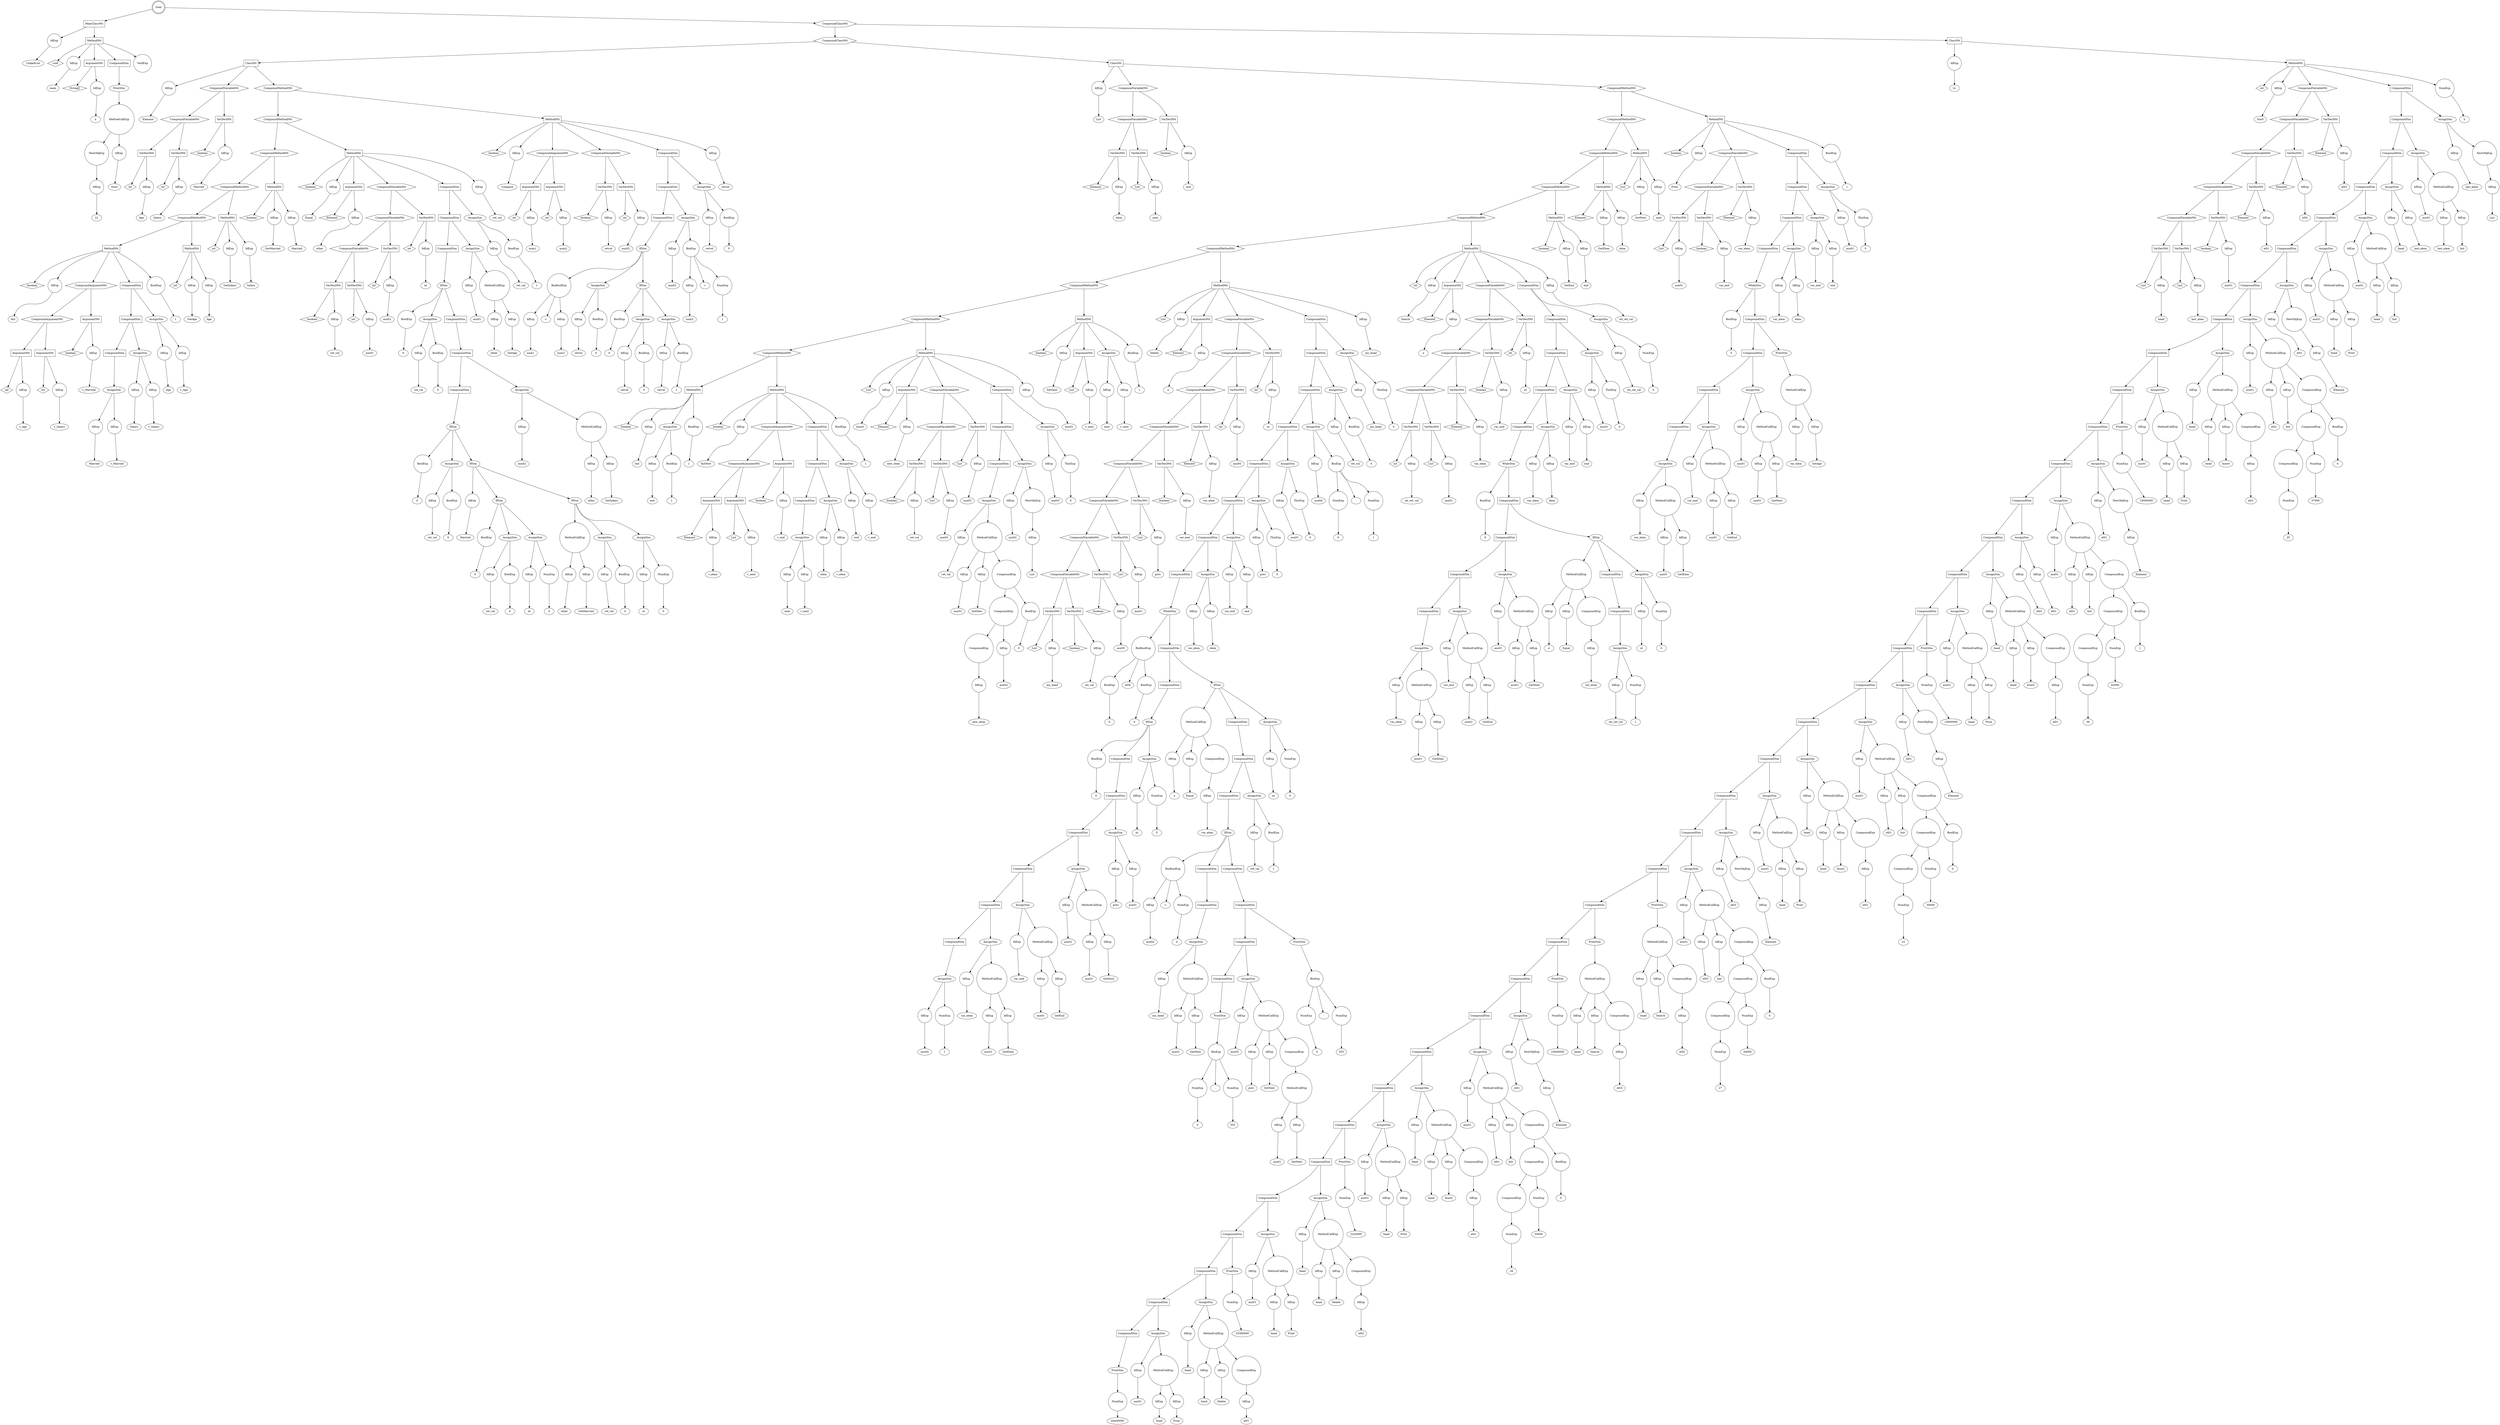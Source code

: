 digraph my_graph {
-1261352000;
-1261352000[label = "Goal", shape = "doublecircle"];
-1261352000->-1261434944;
-1261434944[label = "MainClassNtt", shape = "box"];
-1261434944->-1261434128
-1261434128[label = "IdExp", shape = "circle"];
-1261434128->-1259338064;
-1259338064[label = "LinkedList"];
-1261434944->-1250948976;
-1250948976[label = "MethodNtt", shape = "box"];
-1250948976->-1261434992;
-1261434992[label = "void", shape = "diamond" ];
-1250948976->-1261435040
-1261435040[label = "IdExp", shape = "circle"];
-1261435040->-1259338608;
-1259338608[label = "main"];
-1250948976->-1261435184;
-1261435184[label = "ArgumentNtt", shape = "box"];
-1261435184->-1261435136;
-1261435136[label = "String[]", shape = "diamond" ];
-1261435184->-1261434320
-1261434320[label = "IdExp", shape = "circle"];
-1261434320->-1259338192;
-1259338192[label = "a"];
-1250948976->-1261434896;
-1261434896[label = "CompoundStm", shape = "polygon"];
-1261434896->-1259338544;
-1259338544[label = "PrintStm", shape = "ellipse"];
-1259338544->-1261434800
-1261434800[label = "MethodCallExp", shape = "circle"];
-1261434800->-1261434560
-1261434560[label = "NewObjExp", shape = "circle"];
-1261434560->-1261434464
-1261434464[label = "IdExp", shape = "circle"];
-1261434464->-1259338288;
-1259338288[label = "LL"];
-1261434800->-1261434704
-1261434704[label = "IdExp", shape = "circle"];
-1261434704->-1259338416;
-1259338416[label = "Start"];
-1250948976->-1259338704
-1259338704[label = "VoidExp", shape = "circle"];
-1261352000->-1261351952;
-1261351952[label = "CompoundClassNtt", shape = "hexagon"];
-1261351952->-1261381568;
-1261381568[label = "CompoundClassNtt", shape = "hexagon"];
-1261381568->-1261415888;
-1261415888[label = "ClassNtt", shape = "box"];
-1261415888->-1261435472
-1261435472[label = "IdExp", shape = "circle"];
-1261435472->-1259338768;
-1259338768[label = "Element"];
-1261415888->-1261436384;
-1261436384[label = "CompoundVariableNtt", shape = "hexagon"];
-1261436384->-1261436096;
-1261436096[label = "CompoundVariableNtt", shape = "hexagon"];
-1261436096->-1261435760;
-1261435760[label = "VarDeclNtt", shape = "box"];
-1261435760->-1261435568;
-1261435568[label = "int", shape = "diamond" ];
-1261435760->-1261435664
-1261435664[label = "IdExp", shape = "circle"];
-1261435664->-1259338896;
-1259338896[label = "Age"];
-1261436096->-1261436048;
-1261436048[label = "VarDeclNtt", shape = "box"];
-1261436048->-1261435856;
-1261435856[label = "int", shape = "diamond" ];
-1261436048->-1261435952
-1261435952[label = "IdExp", shape = "circle"];
-1261435952->-1259339024;
-1259339024[label = "Salary"];
-1261436384->-1261436336;
-1261436336[label = "VarDeclNtt", shape = "box"];
-1261436336->-1261436144;
-1261436144[label = "boolean", shape = "diamond" ];
-1261436336->-1261436240
-1261436240[label = "IdExp", shape = "circle"];
-1261436240->-1259339152;
-1259339152[label = "Married"];
-1261415888->-1261415840;
-1261415840[label = "CompoundMethodNtt", shape = "hexagon"];
-1261415840->-1261423808;
-1261423808[label = "CompoundMethodNtt", shape = "hexagon"];
-1261423808->-1261433744;
-1261433744[label = "CompoundMethodNtt", shape = "hexagon"];
-1261433744->-1261433360;
-1261433360[label = "CompoundMethodNtt", shape = "hexagon"];
-1261433360->-1261432976;
-1261432976[label = "CompoundMethodNtt", shape = "hexagon"];
-1261432976->-1250949616;
-1250949616[label = "MethodNtt", shape = "box"];
-1250949616->-1261436432;
-1261436432[label = "boolean", shape = "diamond" ];
-1250949616->-1261436528
-1261436528[label = "IdExp", shape = "circle"];
-1261436528->-1259339280;
-1259339280[label = "Init"];
-1250949616->-1261431296;
-1261431296[label = "CompoundArgumentNtt", shape = "hexagon"];
-1261431296->-1261431008;
-1261431008[label = "CompoundArgumentNtt", shape = "hexagon"];
-1261431008->-1261436816;
-1261436816[label = "ArgumentNtt", shape = "box"];
-1261436816->-1261436624;
-1261436624[label = "int", shape = "diamond" ];
-1261436816->-1261436720
-1261436720[label = "IdExp", shape = "circle"];
-1261436720->-1259339408;
-1259339408[label = "v_Age"];
-1261431008->-1261430960;
-1261430960[label = "ArgumentNtt", shape = "box"];
-1261430960->-1261436912;
-1261436912[label = "int", shape = "diamond" ];
-1261430960->-1261430864
-1261430864[label = "IdExp", shape = "circle"];
-1261430864->-1259339536;
-1259339536[label = "v_Salary"];
-1261431296->-1261431248;
-1261431248[label = "ArgumentNtt", shape = "box"];
-1261431248->-1261431056;
-1261431056[label = "boolean", shape = "diamond" ];
-1261431248->-1261431152
-1261431152[label = "IdExp", shape = "circle"];
-1261431152->-1259339664;
-1259339664[label = "v_Married"];
-1250949616->-1261432448;
-1261432448[label = "CompoundStm", shape = "polygon"];
-1261432448->-1261432400;
-1261432400[label = "CompoundStm", shape = "polygon"];
-1261432400->-1261432352;
-1261432352[label = "CompoundStm", shape = "polygon"];
-1261432352->-1261432304;
-1261432304[label = "AssignStm", shape = "ellipse"];
-1261432304->-1261432064
-1261432064[label = "IdExp", shape = "circle"];
-1261432064->-1259336048;
-1259336048[label = "Married"];
-1261432304->-1261432208
-1261432208[label = "IdExp", shape = "circle"];
-1261432208->-1259336144;
-1259336144[label = "v_Married"];
-1261432400->-1261431968;
-1261431968[label = "AssignStm", shape = "ellipse"];
-1261431968->-1261431728
-1261431728[label = "IdExp", shape = "circle"];
-1261431728->-1259335856;
-1259335856[label = "Salary"];
-1261431968->-1261431872
-1261431872[label = "IdExp", shape = "circle"];
-1261431872->-1259335952;
-1259335952[label = "v_Salary"];
-1261432448->-1261431632;
-1261431632[label = "AssignStm", shape = "ellipse"];
-1261431632->-1261431392
-1261431392[label = "IdExp", shape = "circle"];
-1261431392->-1259339760;
-1259339760[label = "Age"];
-1261431632->-1261431536
-1261431536[label = "IdExp", shape = "circle"];
-1261431536->-1259335760;
-1259335760[label = "v_Age"];
-1250949616->-1261432496
-1261432496[label = "BoolExp", shape = "circle"];
-1261432496->-1261432495;
-1261432495[label = "1"];
-1261432976->-1250949744;
-1250949744[label = "MethodNtt", shape = "box"];
-1250949744->-1261432640;
-1261432640[label = "int", shape = "diamond" ];
-1250949744->-1261432736
-1261432736[label = "IdExp", shape = "circle"];
-1261432736->-1259336304;
-1259336304[label = "GetAge"];
-1250949744->-1261432880
-1261432880[label = "IdExp", shape = "circle"];
-1261432880->-1259336400;
-1259336400[label = "Age"];
-1261433360->-1250949872;
-1250949872[label = "MethodNtt", shape = "box"];
-1250949872->-1261433024;
-1261433024[label = "int", shape = "diamond" ];
-1250949872->-1261433120
-1261433120[label = "IdExp", shape = "circle"];
-1261433120->-1259336528;
-1259336528[label = "GetSalary"];
-1250949872->-1261433264
-1261433264[label = "IdExp", shape = "circle"];
-1261433264->-1259336624;
-1259336624[label = "Salary"];
-1261433744->-1250950000;
-1250950000[label = "MethodNtt", shape = "box"];
-1250950000->-1261433408;
-1261433408[label = "boolean", shape = "diamond" ];
-1250950000->-1261433504
-1261433504[label = "IdExp", shape = "circle"];
-1261433504->-1259336752;
-1259336752[label = "GetMarried"];
-1250950000->-1261433648
-1261433648[label = "IdExp", shape = "circle"];
-1261433648->-1259336848;
-1259336848[label = "Married"];
-1261423808->-1250950512;
-1250950512[label = "MethodNtt", shape = "box"];
-1250950512->-1261433792;
-1261433792[label = "boolean", shape = "diamond" ];
-1250950512->-1261427744
-1261427744[label = "IdExp", shape = "circle"];
-1261427744->-1259336976;
-1259336976[label = "Equal"];
-1250950512->-1261428176;
-1261428176[label = "ArgumentNtt", shape = "box"];
-1261428176->-1261427984;
-1261427984[label = "Element", shape = "diamond" ];
-1261428176->-1261428080
-1261428080[label = "IdExp", shape = "circle"];
-1261428080->-1259337168;
-1259337168[label = "other"];
-1250950512->-1261429376;
-1261429376[label = "CompoundVariableNtt", shape = "hexagon"];
-1261429376->-1261429088;
-1261429088[label = "CompoundVariableNtt", shape = "hexagon"];
-1261429088->-1261428800;
-1261428800[label = "CompoundVariableNtt", shape = "hexagon"];
-1261428800->-1261428464;
-1261428464[label = "VarDeclNtt", shape = "box"];
-1261428464->-1261428272;
-1261428272[label = "boolean", shape = "diamond" ];
-1261428464->-1261428368
-1261428368[label = "IdExp", shape = "circle"];
-1261428368->-1259337296;
-1259337296[label = "ret_val"];
-1261428800->-1261428752;
-1261428752[label = "VarDeclNtt", shape = "box"];
-1261428752->-1261428560;
-1261428560[label = "int", shape = "diamond" ];
-1261428752->-1261428656
-1261428656[label = "IdExp", shape = "circle"];
-1261428656->-1259337424;
-1259337424[label = "aux01"];
-1261429088->-1261429040;
-1261429040[label = "VarDeclNtt", shape = "box"];
-1261429040->-1261428848;
-1261428848[label = "int", shape = "diamond" ];
-1261429040->-1261428944
-1261428944[label = "IdExp", shape = "circle"];
-1261428944->-1259337552;
-1259337552[label = "aux02"];
-1261429376->-1261429328;
-1261429328[label = "VarDeclNtt", shape = "box"];
-1261429328->-1261429136;
-1261429136[label = "int", shape = "diamond" ];
-1261429328->-1261429232
-1261429232[label = "IdExp", shape = "circle"];
-1261429232->-1259337680;
-1259337680[label = "nt"];
-1250950512->-1261423616;
-1261423616[label = "CompoundStm", shape = "polygon"];
-1261423616->-1261423568;
-1261423568[label = "CompoundStm", shape = "polygon"];
-1261423568->-1261423520;
-1261423520[label = "CompoundStm", shape = "polygon"];
-1261423520->-1261423472;
-1261423472[label = "IfStm", shape = "ellipse"];
-1261423472->-1261424960
-1261424960[label = "BoolExp", shape = "circle"];
-1261424960->-1261424959;
-1261424959[label = "0"];
-1261423472->-1261425296;
-1261425296[label = "AssignStm", shape = "ellipse"];
-1261425296->-1261425104
-1261425104[label = "IdExp", shape = "circle"];
-1261425104->-1259334576;
-1259334576[label = "ret_val"];
-1261425296->-1261425200
-1261425200[label = "BoolExp", shape = "circle"];
-1261425200->-1261425199;
-1261425199[label = "0"];
-1261423472->-1261423424;
-1261423424[label = "CompoundStm", shape = "polygon"];
-1261423424->-1261423376;
-1261423376[label = "CompoundStm", shape = "polygon"];
-1261423376->-1261423328;
-1261423328[label = "CompoundStm", shape = "polygon"];
-1261423328->-1261423280;
-1261423280[label = "IfStm", shape = "ellipse"];
-1261423280->-1261426736
-1261426736[label = "BoolExp", shape = "circle"];
-1261426736->-1261426735;
-1261426735[label = "0"];
-1261423280->-1261427072;
-1261427072[label = "AssignStm", shape = "ellipse"];
-1261427072->-1261426880
-1261426880[label = "IdExp", shape = "circle"];
-1261426880->-1259335472;
-1259335472[label = "ret_val"];
-1261427072->-1261426976
-1261426976[label = "BoolExp", shape = "circle"];
-1261426976->-1261426975;
-1261426975[label = "0"];
-1261423280->-1261423232;
-1261423232[label = "IfStm", shape = "ellipse"];
-1261423232->-1261427168
-1261427168[label = "IdExp", shape = "circle"];
-1261427168->-1259335600;
-1259335600[label = "Married"];
-1261423232->-1261422176;
-1261422176[label = "IfStm", shape = "ellipse"];
-1261422176->-1261427648
-1261427648[label = "BoolExp", shape = "circle"];
-1261427648->-1261427647;
-1261427647[label = "0"];
-1261422176->-1261421840;
-1261421840[label = "AssignStm", shape = "ellipse"];
-1261421840->-1261421648
-1261421648[label = "IdExp", shape = "circle"];
-1261421648->-1259331856;
-1259331856[label = "ret_val"];
-1261421840->-1261421744
-1261421744[label = "BoolExp", shape = "circle"];
-1261421744->-1261421743;
-1261421743[label = "0"];
-1261422176->-1261422128;
-1261422128[label = "AssignStm", shape = "ellipse"];
-1261422128->-1261421936
-1261421936[label = "IdExp", shape = "circle"];
-1261421936->-1259331984;
-1259331984[label = "nt"];
-1261422128->-1261422032
-1261422032[label = "NumExp", shape = "circle"];
-1261422032->-1261422031;
-1261422031[label = "0"];
-1261423232->-1261423184;
-1261423184[label = "IfStm", shape = "ellipse"];
-1261423184->-1261422512
-1261422512[label = "MethodCallExp", shape = "circle"];
-1261422512->-1261422272
-1261422272[label = "IdExp", shape = "circle"];
-1261422272->-1259332112;
-1259332112[label = "other"];
-1261422512->-1261422416
-1261422416[label = "IdExp", shape = "circle"];
-1261422416->-1259332208;
-1259332208[label = "GetMarried"];
-1261423184->-1261422848;
-1261422848[label = "AssignStm", shape = "ellipse"];
-1261422848->-1261422656
-1261422656[label = "IdExp", shape = "circle"];
-1261422656->-1259332336;
-1259332336[label = "ret_val"];
-1261422848->-1261422752
-1261422752[label = "BoolExp", shape = "circle"];
-1261422752->-1261422751;
-1261422751[label = "0"];
-1261423184->-1261423136;
-1261423136[label = "AssignStm", shape = "ellipse"];
-1261423136->-1261422944
-1261422944[label = "IdExp", shape = "circle"];
-1261422944->-1259332464;
-1259332464[label = "nt"];
-1261423136->-1261423040
-1261423040[label = "NumExp", shape = "circle"];
-1261423040->-1261423039;
-1261423039[label = "0"];
-1261423376->-1261425872;
-1261425872[label = "AssignStm", shape = "ellipse"];
-1261425872->-1261425392
-1261425392[label = "IdExp", shape = "circle"];
-1261425392->-1259334704;
-1259334704[label = "aux02"];
-1261425872->-1261425776
-1261425776[label = "MethodCallExp", shape = "circle"];
-1261425776->-1261425536
-1261425536[label = "IdExp", shape = "circle"];
-1261425536->-1259334800;
-1259334800[label = "other"];
-1261425776->-1261425680
-1261425680[label = "IdExp", shape = "circle"];
-1261425680->-1259334896;
-1259334896[label = "GetSalary"];
-1261423568->-1261430240;
-1261430240[label = "AssignStm", shape = "ellipse"];
-1261430240->-1261429760
-1261429760[label = "IdExp", shape = "circle"];
-1261429760->-1259333808;
-1259333808[label = "aux01"];
-1261430240->-1261430144
-1261430144[label = "MethodCallExp", shape = "circle"];
-1261430144->-1261429904
-1261429904[label = "IdExp", shape = "circle"];
-1261429904->-1259333904;
-1259333904[label = "other"];
-1261430144->-1261430048
-1261430048[label = "IdExp", shape = "circle"];
-1261430048->-1259334000;
-1259334000[label = "GetAge"];
-1261423616->-1261429664;
-1261429664[label = "AssignStm", shape = "ellipse"];
-1261429664->-1261429472
-1261429472[label = "IdExp", shape = "circle"];
-1261429472->-1259333680;
-1259333680[label = "ret_val"];
-1261429664->-1261429568
-1261429568[label = "BoolExp", shape = "circle"];
-1261429568->-1261429567;
-1261429567[label = "1"];
-1250950512->-1261423712
-1261423712[label = "IdExp", shape = "circle"];
-1261423712->-1259332592;
-1259332592[label = "ret_val"];
-1261415840->-1250950768;
-1250950768[label = "MethodNtt", shape = "box"];
-1250950768->-1261423856;
-1261423856[label = "boolean", shape = "diamond" ];
-1250950768->-1261423952
-1261423952[label = "IdExp", shape = "circle"];
-1261423952->-1259332720;
-1259332720[label = "Compare"];
-1250950768->-1261424576;
-1261424576[label = "CompoundArgumentNtt", shape = "hexagon"];
-1261424576->-1261424240;
-1261424240[label = "ArgumentNtt", shape = "box"];
-1261424240->-1261424048;
-1261424048[label = "int", shape = "diamond" ];
-1261424240->-1261424144
-1261424144[label = "IdExp", shape = "circle"];
-1261424144->-1259332848;
-1259332848[label = "num1"];
-1261424576->-1261424528;
-1261424528[label = "ArgumentNtt", shape = "box"];
-1261424528->-1261424336;
-1261424336[label = "int", shape = "diamond" ];
-1261424528->-1261424432
-1261424432[label = "IdExp", shape = "circle"];
-1261424432->-1259332976;
-1259332976[label = "num2"];
-1250950768->-1261419008;
-1261419008[label = "CompoundVariableNtt", shape = "hexagon"];
-1261419008->-1261418672;
-1261418672[label = "VarDeclNtt", shape = "box"];
-1261418672->-1261424624;
-1261424624[label = "boolean", shape = "diamond" ];
-1261418672->-1261418576
-1261418576[label = "IdExp", shape = "circle"];
-1261418576->-1259333104;
-1259333104[label = "retval"];
-1261419008->-1261418960;
-1261418960[label = "VarDeclNtt", shape = "box"];
-1261418960->-1261418768;
-1261418768[label = "int", shape = "diamond" ];
-1261418960->-1261418864
-1261418864[label = "IdExp", shape = "circle"];
-1261418864->-1259333232;
-1259333232[label = "aux02"];
-1250950768->-1261415648;
-1261415648[label = "CompoundStm", shape = "polygon"];
-1261415648->-1261415600;
-1261415600[label = "CompoundStm", shape = "polygon"];
-1261415600->-1261415552;
-1261415552[label = "CompoundStm", shape = "polygon"];
-1261415552->-1261415504;
-1261415504[label = "IfStm", shape = "ellipse"];
-1261415504->-1261420160;
-1261420160[label = "BinBoolExp", shape = "circle"];
-1261420160->-1261419920
-1261419920[label = "IdExp", shape = "circle"];
-1261419920->-1259329616;
-1259329616[label = "num1"];
-1261420160->-1261420159;
-1261420159[label = "<" ];
-1261420160->-1261420064
-1261420064[label = "IdExp", shape = "circle"];
-1261420064->-1259329712;
-1259329712[label = "num2"];
-1261415504->-1261420496;
-1261420496[label = "AssignStm", shape = "ellipse"];
-1261420496->-1261420304
-1261420304[label = "IdExp", shape = "circle"];
-1261420304->-1259329840;
-1259329840[label = "retval"];
-1261420496->-1261420400
-1261420400[label = "BoolExp", shape = "circle"];
-1261420400->-1261420399;
-1261420399[label = "0"];
-1261415504->-1261415456;
-1261415456[label = "IfStm", shape = "ellipse"];
-1261415456->-1261420928
-1261420928[label = "BoolExp", shape = "circle"];
-1261420928->-1261420927;
-1261420927[label = "0"];
-1261415456->-1261421264;
-1261421264[label = "AssignStm", shape = "ellipse"];
-1261421264->-1261421072
-1261421072[label = "IdExp", shape = "circle"];
-1261421072->-1259330224;
-1259330224[label = "retval"];
-1261421264->-1261421168
-1261421168[label = "BoolExp", shape = "circle"];
-1261421168->-1261421167;
-1261421167[label = "0"];
-1261415456->-1261421552;
-1261421552[label = "AssignStm", shape = "ellipse"];
-1261421552->-1261421360
-1261421360[label = "IdExp", shape = "circle"];
-1261421360->-1259330352;
-1259330352[label = "retval"];
-1261421552->-1261421456
-1261421456[label = "BoolExp", shape = "circle"];
-1261421456->-1261421455;
-1261421455[label = "1"];
-1261415600->-1261419824;
-1261419824[label = "AssignStm", shape = "ellipse"];
-1261419824->-1261419392
-1261419392[label = "IdExp", shape = "circle"];
-1261419392->-1259333456;
-1259333456[label = "aux02"];
-1261419824->-1261419728;
-1261419728[label = "BinExp", shape = "circle"];
-1261419728->-1261419536
-1261419536[label = "IdExp", shape = "circle"];
-1261419536->-1259333552;
-1259333552[label = "num2"];
-1261419728->-1261419727;
-1261419727[label = "+" ];
-1261419728->-1261419632
-1261419632[label = "NumExp", shape = "circle"];
-1261419632->-1261419631;
-1261419631[label = "1"];
-1261415648->-1261419296;
-1261419296[label = "AssignStm", shape = "ellipse"];
-1261419296->-1261419104
-1261419104[label = "IdExp", shape = "circle"];
-1261419104->-1259333328;
-1259333328[label = "retval"];
-1261419296->-1261419200
-1261419200[label = "BoolExp", shape = "circle"];
-1261419200->-1261419199;
-1261419199[label = "0"];
-1250950768->-1261415744
-1261415744[label = "IdExp", shape = "circle"];
-1261415744->-1259330480;
-1259330480[label = "retval"];
-1261381568->-1261381520;
-1261381520[label = "ClassNtt", shape = "box"];
-1261381520->-1261416032
-1261416032[label = "IdExp", shape = "circle"];
-1261416032->-1259330576;
-1259330576[label = "List"];
-1261381520->-1261417232;
-1261417232[label = "CompoundVariableNtt", shape = "hexagon"];
-1261417232->-1261416944;
-1261416944[label = "CompoundVariableNtt", shape = "hexagon"];
-1261416944->-1261416464;
-1261416464[label = "VarDeclNtt", shape = "box"];
-1261416464->-1261416272;
-1261416272[label = "Element", shape = "diamond" ];
-1261416464->-1261416368
-1261416368[label = "IdExp", shape = "circle"];
-1261416368->-1259330768;
-1259330768[label = "elem"];
-1261416944->-1261416896;
-1261416896[label = "VarDeclNtt", shape = "box"];
-1261416896->-1261416704;
-1261416704[label = "List", shape = "diamond" ];
-1261416896->-1261416800
-1261416800[label = "IdExp", shape = "circle"];
-1261416800->-1259330960;
-1259330960[label = "next"];
-1261417232->-1261417184;
-1261417184[label = "VarDeclNtt", shape = "box"];
-1261417184->-1261416992;
-1261416992[label = "boolean", shape = "diamond" ];
-1261417184->-1261417088
-1261417088[label = "IdExp", shape = "circle"];
-1261417088->-1259331088;
-1259331088[label = "end"];
-1261381520->-1261381472;
-1261381472[label = "CompoundMethodNtt", shape = "hexagon"];
-1261381472->-1261382384;
-1261382384[label = "CompoundMethodNtt", shape = "hexagon"];
-1261382384->-1261381856;
-1261381856[label = "CompoundMethodNtt", shape = "hexagon"];
-1261381856->-1261387472;
-1261387472[label = "CompoundMethodNtt", shape = "hexagon"];
-1261387472->-1261387088;
-1261387088[label = "CompoundMethodNtt", shape = "hexagon"];
-1261387088->-1261391792;
-1261391792[label = "CompoundMethodNtt", shape = "hexagon"];
-1261391792->-1261407488;
-1261407488[label = "CompoundMethodNtt", shape = "hexagon"];
-1261407488->-1261406336;
-1261406336[label = "CompoundMethodNtt", shape = "hexagon"];
-1261406336->-1261414400;
-1261414400[label = "CompoundMethodNtt", shape = "hexagon"];
-1261414400->-1250951088;
-1250951088[label = "MethodNtt", shape = "box"];
-1250951088->-1261417280;
-1261417280[label = "boolean", shape = "diamond" ];
-1250951088->-1261417376
-1261417376[label = "IdExp", shape = "circle"];
-1261417376->-1259331216;
-1259331216[label = "Init"];
-1250951088->-1261417712;
-1261417712[label = "AssignStm", shape = "ellipse"];
-1261417712->-1261417520
-1261417520[label = "IdExp", shape = "circle"];
-1261417520->-1259331312;
-1259331312[label = "end"];
-1261417712->-1261417616
-1261417616[label = "BoolExp", shape = "circle"];
-1261417616->-1261417615;
-1261417615[label = "1"];
-1250951088->-1261417808
-1261417808[label = "BoolExp", shape = "circle"];
-1261417808->-1261417807;
-1261417807[label = "1"];
-1261414400->-1250943216;
-1250943216[label = "MethodNtt", shape = "box"];
-1250943216->-1261417952;
-1261417952[label = "boolean", shape = "diamond" ];
-1250943216->-1261418048
-1261418048[label = "IdExp", shape = "circle"];
-1261418048->-1259331504;
-1259331504[label = "InitNew"];
-1250943216->-1261413104;
-1261413104[label = "CompoundArgumentNtt", shape = "hexagon"];
-1261413104->-1261412816;
-1261412816[label = "CompoundArgumentNtt", shape = "hexagon"];
-1261412816->-1261418480;
-1261418480[label = "ArgumentNtt", shape = "box"];
-1261418480->-1261418288;
-1261418288[label = "Element", shape = "diamond" ];
-1261418480->-1261418384
-1261418384[label = "IdExp", shape = "circle"];
-1261418384->-1259327600;
-1259327600[label = "v_elem"];
-1261412816->-1261412768;
-1261412768[label = "ArgumentNtt", shape = "box"];
-1261412768->-1261412576;
-1261412576[label = "List", shape = "diamond" ];
-1261412768->-1261412672
-1261412672[label = "IdExp", shape = "circle"];
-1261412672->-1259327792;
-1259327792[label = "v_next"];
-1261413104->-1261413056;
-1261413056[label = "ArgumentNtt", shape = "box"];
-1261413056->-1261412864;
-1261412864[label = "boolean", shape = "diamond" ];
-1261413056->-1261412960
-1261412960[label = "IdExp", shape = "circle"];
-1261412960->-1259327920;
-1259327920[label = "v_end"];
-1250943216->-1261414256;
-1261414256[label = "CompoundStm", shape = "polygon"];
-1261414256->-1261414208;
-1261414208[label = "CompoundStm", shape = "polygon"];
-1261414208->-1261414160;
-1261414160[label = "CompoundStm", shape = "polygon"];
-1261414160->-1261414112;
-1261414112[label = "AssignStm", shape = "ellipse"];
-1261414112->-1261413872
-1261413872[label = "IdExp", shape = "circle"];
-1261413872->-1259328400;
-1259328400[label = "next"];
-1261414112->-1261414016
-1261414016[label = "IdExp", shape = "circle"];
-1261414016->-1259328496;
-1259328496[label = "v_next"];
-1261414208->-1261413776;
-1261413776[label = "AssignStm", shape = "ellipse"];
-1261413776->-1261413536
-1261413536[label = "IdExp", shape = "circle"];
-1261413536->-1259328208;
-1259328208[label = "elem"];
-1261413776->-1261413680
-1261413680[label = "IdExp", shape = "circle"];
-1261413680->-1259328304;
-1259328304[label = "v_elem"];
-1261414256->-1261413440;
-1261413440[label = "AssignStm", shape = "ellipse"];
-1261413440->-1261413200
-1261413200[label = "IdExp", shape = "circle"];
-1261413200->-1259328016;
-1259328016[label = "end"];
-1261413440->-1261413344
-1261413344[label = "IdExp", shape = "circle"];
-1261413344->-1259328112;
-1259328112[label = "v_end"];
-1250943216->-1261414304
-1261414304[label = "BoolExp", shape = "circle"];
-1261414304->-1261414303;
-1261414303[label = "1"];
-1261406336->-1250943472;
-1250943472[label = "MethodNtt", shape = "box"];
-1250943472->-1261414592;
-1261414592[label = "List", shape = "diamond" ];
-1250943472->-1261414688
-1261414688[label = "IdExp", shape = "circle"];
-1261414688->-1259328720;
-1259328720[label = "Insert"];
-1250943472->-1261415120;
-1261415120[label = "ArgumentNtt", shape = "box"];
-1261415120->-1261414928;
-1261414928[label = "Element", shape = "diamond" ];
-1261415120->-1261415024
-1261415024[label = "IdExp", shape = "circle"];
-1261415024->-1259328912;
-1259328912[label = "new_elem"];
-1250943472->-1261410176;
-1261410176[label = "CompoundVariableNtt", shape = "hexagon"];
-1261410176->-1261409744;
-1261409744[label = "CompoundVariableNtt", shape = "hexagon"];
-1261409744->-1261415408;
-1261415408[label = "VarDeclNtt", shape = "box"];
-1261415408->-1261415216;
-1261415216[label = "boolean", shape = "diamond" ];
-1261415408->-1261415312
-1261415312[label = "IdExp", shape = "circle"];
-1261415312->-1259329040;
-1259329040[label = "ret_val"];
-1261409744->-1261409696;
-1261409696[label = "VarDeclNtt", shape = "box"];
-1261409696->-1261409504;
-1261409504[label = "List", shape = "diamond" ];
-1261409696->-1261409600
-1261409600[label = "IdExp", shape = "circle"];
-1261409600->-1259329232;
-1259329232[label = "aux03"];
-1261410176->-1261410128;
-1261410128[label = "VarDeclNtt", shape = "box"];
-1261410128->-1261409936;
-1261409936[label = "List", shape = "diamond" ];
-1261410128->-1261410032
-1261410032[label = "IdExp", shape = "circle"];
-1261410032->-1259329424;
-1259329424[label = "aux02"];
-1250943472->-1261412288;
-1261412288[label = "CompoundStm", shape = "polygon"];
-1261412288->-1261412240;
-1261412240[label = "CompoundStm", shape = "polygon"];
-1261412240->-1261412192;
-1261412192[label = "CompoundStm", shape = "polygon"];
-1261412192->-1261412144;
-1261412144[label = "AssignStm", shape = "ellipse"];
-1261412144->-1261410992
-1261410992[label = "IdExp", shape = "circle"];
-1261410992->-1259325776;
-1259325776[label = "ret_val"];
-1261412144->-1261412048
-1261412048[label = "MethodCallExp", shape = "circle"];
-1261412048->-1261411136
-1261411136[label = "IdExp", shape = "circle"];
-1261411136->-1259325872;
-1259325872[label = "aux02"];
-1261412048->-1261411280
-1261411280[label = "IdExp", shape = "circle"];
-1261411280->-1259325968;
-1259325968[label = "InitNew"];
-1261412048->-1261411952;
-1261411952[label = "CompoundExp", shape = "circle"];
-1261411952->-1261411760;
-1261411760[label = "CompoundExp", shape = "circle"];
-1261411760->-1261411520;
-1261411520[label = "CompoundExp", shape = "circle"];
-1261411520->-1261411424
-1261411424[label = "IdExp", shape = "circle"];
-1261411424->-1259326064;
-1259326064[label = "new_elem"];
-1261411760->-1261411664
-1261411664[label = "IdExp", shape = "circle"];
-1261411664->-1259326192;
-1259326192[label = "aux03"];
-1261411952->-1261411856
-1261411856[label = "BoolExp", shape = "circle"];
-1261411856->-1261411855;
-1261411855[label = "0"];
-1261412240->-1261410896;
-1261410896[label = "AssignStm", shape = "ellipse"];
-1261410896->-1261410560
-1261410560[label = "IdExp", shape = "circle"];
-1261410560->-1259325552;
-1259325552[label = "aux02"];
-1261410896->-1261410800
-1261410800[label = "NewObjExp", shape = "circle"];
-1261410800->-1261410704
-1261410704[label = "IdExp", shape = "circle"];
-1261410704->-1259325648;
-1259325648[label = "List"];
-1261412288->-1261410464;
-1261410464[label = "AssignStm", shape = "ellipse"];
-1261410464->-1261410272
-1261410272[label = "IdExp", shape = "circle"];
-1261410272->-1259329520;
-1259329520[label = "aux03"];
-1261410464->-1261410368
-1261410368[label = "ThisExp", shape = "circle"];
-1261410368->-1261410367;
-1261410367[label = "0"];
-1250943472->-1261406240
-1261406240[label = "IdExp", shape = "circle"];
-1261406240->-1259326416;
-1259326416[label = "aux02"];
-1261407488->-1250943600;
-1250943600[label = "MethodNtt", shape = "box"];
-1250943600->-1261406384;
-1261406384[label = "boolean", shape = "diamond" ];
-1250943600->-1261406480
-1261406480[label = "IdExp", shape = "circle"];
-1261406480->-1259326544;
-1259326544[label = "SetNext"];
-1250943600->-1261406912;
-1261406912[label = "ArgumentNtt", shape = "box"];
-1261406912->-1261406720;
-1261406720[label = "List", shape = "diamond" ];
-1261406912->-1261406816
-1261406816[label = "IdExp", shape = "circle"];
-1261406816->-1259326736;
-1259326736[label = "v_next"];
-1250943600->-1261407296;
-1261407296[label = "AssignStm", shape = "ellipse"];
-1261407296->-1261407056
-1261407056[label = "IdExp", shape = "circle"];
-1261407056->-1259326832;
-1259326832[label = "next"];
-1261407296->-1261407200
-1261407200[label = "IdExp", shape = "circle"];
-1261407200->-1259326928;
-1259326928[label = "v_next"];
-1250943600->-1261407392
-1261407392[label = "BoolExp", shape = "circle"];
-1261407392->-1261407391;
-1261407391[label = "1"];
-1261391792->-1250944368;
-1250944368[label = "MethodNtt", shape = "box"];
-1250944368->-1261407680;
-1261407680[label = "List", shape = "diamond" ];
-1250944368->-1261407776
-1261407776[label = "IdExp", shape = "circle"];
-1261407776->-1259327152;
-1259327152[label = "Delete"];
-1250944368->-1261408208;
-1261408208[label = "ArgumentNtt", shape = "box"];
-1261408208->-1261408016;
-1261408016[label = "Element", shape = "diamond" ];
-1261408208->-1261408112
-1261408112[label = "IdExp", shape = "circle"];
-1261408112->-1259327344;
-1259327344[label = "e"];
-1250944368->-1261405280;
-1261405280[label = "CompoundVariableNtt", shape = "hexagon"];
-1261405280->-1261404992;
-1261404992[label = "CompoundVariableNtt", shape = "hexagon"];
-1261404992->-1261404704;
-1261404704[label = "CompoundVariableNtt", shape = "hexagon"];
-1261404704->-1261404272;
-1261404272[label = "CompoundVariableNtt", shape = "hexagon"];
-1261404272->-1261403984;
-1261403984[label = "CompoundVariableNtt", shape = "hexagon"];
-1261403984->-1261403552;
-1261403552[label = "CompoundVariableNtt", shape = "hexagon"];
-1261403552->-1261409264;
-1261409264[label = "CompoundVariableNtt", shape = "hexagon"];
-1261409264->-1261408976;
-1261408976[label = "CompoundVariableNtt", shape = "hexagon"];
-1261408976->-1261408640;
-1261408640[label = "VarDeclNtt", shape = "box"];
-1261408640->-1261408448;
-1261408448[label = "List", shape = "diamond" ];
-1261408640->-1261408544
-1261408544[label = "IdExp", shape = "circle"];
-1261408544->-1259323440;
-1259323440[label = "my_head"];
-1261408976->-1261408928;
-1261408928[label = "VarDeclNtt", shape = "box"];
-1261408928->-1261408736;
-1261408736[label = "boolean", shape = "diamond" ];
-1261408928->-1261408832
-1261408832[label = "IdExp", shape = "circle"];
-1261408832->-1259323568;
-1259323568[label = "ret_val"];
-1261409264->-1261409216;
-1261409216[label = "VarDeclNtt", shape = "box"];
-1261409216->-1261409024;
-1261409024[label = "boolean", shape = "diamond" ];
-1261409216->-1261409120
-1261409120[label = "IdExp", shape = "circle"];
-1261409120->-1259323696;
-1259323696[label = "aux05"];
-1261403552->-1261403504;
-1261403504[label = "VarDeclNtt", shape = "box"];
-1261403504->-1261403312;
-1261403312[label = "List", shape = "diamond" ];
-1261403504->-1261403408
-1261403408[label = "IdExp", shape = "circle"];
-1261403408->-1259323888;
-1259323888[label = "aux01"];
-1261403984->-1261403936;
-1261403936[label = "VarDeclNtt", shape = "box"];
-1261403936->-1261403744;
-1261403744[label = "List", shape = "diamond" ];
-1261403936->-1261403840
-1261403840[label = "IdExp", shape = "circle"];
-1261403840->-1259324080;
-1259324080[label = "prev"];
-1261404272->-1261404224;
-1261404224[label = "VarDeclNtt", shape = "box"];
-1261404224->-1261404032;
-1261404032[label = "boolean", shape = "diamond" ];
-1261404224->-1261404128
-1261404128[label = "IdExp", shape = "circle"];
-1261404128->-1259324208;
-1259324208[label = "var_end"];
-1261404704->-1261404656;
-1261404656[label = "VarDeclNtt", shape = "box"];
-1261404656->-1261404464;
-1261404464[label = "Element", shape = "diamond" ];
-1261404656->-1261404560
-1261404560[label = "IdExp", shape = "circle"];
-1261404560->-1259324400;
-1259324400[label = "var_elem"];
-1261404992->-1261404944;
-1261404944[label = "VarDeclNtt", shape = "box"];
-1261404944->-1261404752;
-1261404752[label = "int", shape = "diamond" ];
-1261404944->-1261404848
-1261404848[label = "IdExp", shape = "circle"];
-1261404848->-1259324528;
-1259324528[label = "aux04"];
-1261405280->-1261405232;
-1261405232[label = "VarDeclNtt", shape = "box"];
-1261405232->-1261405040;
-1261405040[label = "int", shape = "diamond" ];
-1261405232->-1261405136
-1261405136[label = "IdExp", shape = "circle"];
-1261405136->-1259324656;
-1259324656[label = "nt"];
-1250944368->-1261391600;
-1261391600[label = "CompoundStm", shape = "polygon"];
-1261391600->-1261391552;
-1261391552[label = "CompoundStm", shape = "polygon"];
-1261391552->-1261391504;
-1261391504[label = "CompoundStm", shape = "polygon"];
-1261391504->-1261391456;
-1261391456[label = "CompoundStm", shape = "polygon"];
-1261391456->-1261391408;
-1261391408[label = "CompoundStm", shape = "polygon"];
-1261391408->-1261391360;
-1261391360[label = "CompoundStm", shape = "polygon"];
-1261391360->-1261391312;
-1261391312[label = "CompoundStm", shape = "polygon"];
-1261391312->-1261391264;
-1261391264[label = "CompoundStm", shape = "polygon"];
-1261391264->-1261391216;
-1261391216[label = "WhileStm", shape = "ellipse"];
-1261391216->-1261401968;
-1261401968[label = "BinBoolExp", shape = "circle"];
-1261401968->-1261401632
-1261401632[label = "BoolExp", shape = "circle"];
-1261401632->-1261401631;
-1261401631[label = "0"];
-1261401968->-1261401967;
-1261401967[label = "AND" ];
-1261401968->-1261401872
-1261401872[label = "BoolExp", shape = "circle"];
-1261401872->-1261401871;
-1261401871[label = "0"];
-1261391216->-1261391168;
-1261391168[label = "CompoundStm", shape = "polygon"];
-1261391168->-1261391120;
-1261391120[label = "CompoundStm", shape = "polygon"];
-1261391120->-1261391072;
-1261391072[label = "IfStm", shape = "ellipse"];
-1261391072->-1261394192
-1261394192[label = "BoolExp", shape = "circle"];
-1261394192->-1261394191;
-1261394191[label = "0"];
-1261391072->-1261396880;
-1261396880[label = "CompoundStm", shape = "polygon"];
-1261396880->-1261396832;
-1261396832[label = "CompoundStm", shape = "polygon"];
-1261396832->-1261396784;
-1261396784[label = "CompoundStm", shape = "polygon"];
-1261396784->-1261396736;
-1261396736[label = "CompoundStm", shape = "polygon"];
-1261396736->-1261396688;
-1261396688[label = "CompoundStm", shape = "polygon"];
-1261396688->-1261396640;
-1261396640[label = "CompoundStm", shape = "polygon"];
-1261396640->-1261396592;
-1261396592[label = "AssignStm", shape = "ellipse"];
-1261396592->-1261396400
-1261396400[label = "IdExp", shape = "circle"];
-1261396400->-1259321136;
-1259321136[label = "aux04"];
-1261396592->-1261396496
-1261396496[label = "NumExp", shape = "circle"];
-1261396496->-1261396495;
-1261396495[label = "1"];
-1261396688->-1261396304;
-1261396304[label = "AssignStm", shape = "ellipse"];
-1261396304->-1261395824
-1261395824[label = "IdExp", shape = "circle"];
-1261395824->-1259320816;
-1259320816[label = "var_elem"];
-1261396304->-1261396208
-1261396208[label = "MethodCallExp", shape = "circle"];
-1261396208->-1261395968
-1261395968[label = "IdExp", shape = "circle"];
-1261395968->-1259320912;
-1259320912[label = "aux01"];
-1261396208->-1261396112
-1261396112[label = "IdExp", shape = "circle"];
-1261396112->-1259321008;
-1259321008[label = "GetElem"];
-1261396736->-1261395728;
-1261395728[label = "AssignStm", shape = "ellipse"];
-1261395728->-1261395248
-1261395248[label = "IdExp", shape = "circle"];
-1261395248->-1259320496;
-1259320496[label = "var_end"];
-1261395728->-1261395632
-1261395632[label = "MethodCallExp", shape = "circle"];
-1261395632->-1261395392
-1261395392[label = "IdExp", shape = "circle"];
-1261395392->-1259320592;
-1259320592[label = "aux01"];
-1261395632->-1261395536
-1261395536[label = "IdExp", shape = "circle"];
-1261395536->-1259320688;
-1259320688[label = "GetEnd"];
-1261396784->-1261395152;
-1261395152[label = "AssignStm", shape = "ellipse"];
-1261395152->-1261394672
-1261394672[label = "IdExp", shape = "circle"];
-1261394672->-1259320176;
-1259320176[label = "aux01"];
-1261395152->-1261395056
-1261395056[label = "MethodCallExp", shape = "circle"];
-1261395056->-1261394816
-1261394816[label = "IdExp", shape = "circle"];
-1261394816->-1259320272;
-1259320272[label = "aux01"];
-1261395056->-1261394960
-1261394960[label = "IdExp", shape = "circle"];
-1261394960->-1259320368;
-1259320368[label = "GetNext"];
-1261396832->-1261394576;
-1261394576[label = "AssignStm", shape = "ellipse"];
-1261394576->-1261394336
-1261394336[label = "IdExp", shape = "circle"];
-1261394336->-1259319984;
-1259319984[label = "prev"];
-1261394576->-1261394480
-1261394480[label = "IdExp", shape = "circle"];
-1261394480->-1259320080;
-1259320080[label = "aux01"];
-1261391072->-1261391024;
-1261391024[label = "AssignStm", shape = "ellipse"];
-1261391024->-1261396976
-1261396976[label = "IdExp", shape = "circle"];
-1261396976->-1259321264;
-1259321264[label = "nt"];
-1261391024->-1261390928
-1261390928[label = "NumExp", shape = "circle"];
-1261390928->-1261390927;
-1261390927[label = "0"];
-1261391168->-1261394000;
-1261394000[label = "IfStm", shape = "ellipse"];
-1261394000->-1261402592
-1261402592[label = "MethodCallExp", shape = "circle"];
-1261402592->-1261402112
-1261402112[label = "IdExp", shape = "circle"];
-1261402112->-1259322032;
-1259322032[label = "e"];
-1261402592->-1261402256
-1261402256[label = "IdExp", shape = "circle"];
-1261402256->-1259322128;
-1259322128[label = "Equal"];
-1261402592->-1261402496;
-1261402496[label = "CompoundExp", shape = "circle"];
-1261402496->-1261402400
-1261402400[label = "IdExp", shape = "circle"];
-1261402400->-1259322224;
-1259322224[label = "var_elem"];
-1261394000->-1261399808;
-1261399808[label = "CompoundStm", shape = "polygon"];
-1261399808->-1261399760;
-1261399760[label = "CompoundStm", shape = "polygon"];
-1261399760->-1261399712;
-1261399712[label = "CompoundStm", shape = "polygon"];
-1261399712->-1261399664;
-1261399664[label = "IfStm", shape = "ellipse"];
-1261399664->-1261397072;
-1261397072[label = "BinBoolExp", shape = "circle"];
-1261397072->-1261403024
-1261403024[label = "IdExp", shape = "circle"];
-1261403024->-1259322512;
-1259322512[label = "aux04"];
-1261397072->-1261397071;
-1261397071[label = "<" ];
-1261397072->-1261403120
-1261403120[label = "NumExp", shape = "circle"];
-1261403120->-1261403119;
-1261403119[label = "0"];
-1261399664->-1261397792;
-1261397792[label = "CompoundStm", shape = "polygon"];
-1261397792->-1261397744;
-1261397744[label = "CompoundStm", shape = "polygon"];
-1261397744->-1261397696;
-1261397696[label = "AssignStm", shape = "ellipse"];
-1261397696->-1261397216
-1261397216[label = "IdExp", shape = "circle"];
-1261397216->-1259322672;
-1259322672[label = "my_head"];
-1261397696->-1261397600
-1261397600[label = "MethodCallExp", shape = "circle"];
-1261397600->-1261397360
-1261397360[label = "IdExp", shape = "circle"];
-1261397360->-1259322768;
-1259322768[label = "aux01"];
-1261397600->-1261397504
-1261397504[label = "IdExp", shape = "circle"];
-1261397504->-1259322864;
-1259322864[label = "GetNext"];
-1261399664->-1261399616;
-1261399616[label = "CompoundStm", shape = "polygon"];
-1261399616->-1261399568;
-1261399568[label = "CompoundStm", shape = "polygon"];
-1261399568->-1261399520;
-1261399520[label = "CompoundStm", shape = "polygon"];
-1261399520->-1261399472;
-1261399472[label = "CompoundStm", shape = "polygon"];
-1261399472->-1259319696;
-1259319696[label = "PrintStm", shape = "ellipse"];
-1259319696->-1261399376;
-1261399376[label = "BinExp", shape = "circle"];
-1261399376->-1261399184
-1261399184[label = "NumExp", shape = "circle"];
-1261399184->-1261399183;
-1261399183[label = "0"];
-1261399376->-1261399375;
-1261399375[label = "-" ];
-1261399376->-1261399280
-1261399280[label = "NumExp", shape = "circle"];
-1261399280->-1261399279;
-1261399279[label = "555"];
-1261399520->-1261399136;
-1261399136[label = "AssignStm", shape = "ellipse"];
-1261399136->-1261398176
-1261398176[label = "IdExp", shape = "circle"];
-1261398176->-1259323120;
-1259323120[label = "aux05"];
-1261399136->-1261399040
-1261399040[label = "MethodCallExp", shape = "circle"];
-1261399040->-1261398320
-1261398320[label = "IdExp", shape = "circle"];
-1261398320->-1259323216;
-1259323216[label = "prev"];
-1261399040->-1261398464
-1261398464[label = "IdExp", shape = "circle"];
-1261398464->-1259323312;
-1259323312[label = "SetNext"];
-1261399040->-1261398944;
-1261398944[label = "CompoundExp", shape = "circle"];
-1261398944->-1261398848
-1261398848[label = "MethodCallExp", shape = "circle"];
-1261398848->-1261398608
-1261398608[label = "IdExp", shape = "circle"];
-1261398608->-1259319312;
-1259319312[label = "aux01"];
-1261398848->-1261398752
-1261398752[label = "IdExp", shape = "circle"];
-1261398752->-1259319408;
-1259319408[label = "GetNext"];
-1261399568->-1259323088;
-1259323088[label = "PrintStm", shape = "ellipse"];
-1259323088->-1261398032;
-1261398032[label = "BinExp", shape = "circle"];
-1261398032->-1261397840
-1261397840[label = "NumExp", shape = "circle"];
-1261397840->-1261397839;
-1261397839[label = "0"];
-1261398032->-1261398031;
-1261398031[label = "-" ];
-1261398032->-1261397936
-1261397936[label = "NumExp", shape = "circle"];
-1261397936->-1261397935;
-1261397935[label = "555"];
-1261399760->-1261402928;
-1261402928[label = "AssignStm", shape = "ellipse"];
-1261402928->-1261402736
-1261402736[label = "IdExp", shape = "circle"];
-1261402736->-1259322384;
-1259322384[label = "ret_val"];
-1261402928->-1261402832
-1261402832[label = "BoolExp", shape = "circle"];
-1261402832->-1261402831;
-1261402831[label = "1"];
-1261394000->-1261393952;
-1261393952[label = "AssignStm", shape = "ellipse"];
-1261393952->-1261399904
-1261399904[label = "IdExp", shape = "circle"];
-1261399904->-1259319728;
-1259319728[label = "nt"];
-1261393952->-1261400000
-1261400000[label = "NumExp", shape = "circle"];
-1261400000->-1261399999;
-1261399999[label = "0"];
-1261391312->-1261401440;
-1261401440[label = "AssignStm", shape = "ellipse"];
-1261401440->-1261401200
-1261401200[label = "IdExp", shape = "circle"];
-1261401200->-1259321552;
-1259321552[label = "var_elem"];
-1261401440->-1261401344
-1261401344[label = "IdExp", shape = "circle"];
-1261401344->-1259321648;
-1259321648[label = "elem"];
-1261391360->-1261401104;
-1261401104[label = "AssignStm", shape = "ellipse"];
-1261401104->-1261400864
-1261400864[label = "IdExp", shape = "circle"];
-1261400864->-1259321360;
-1259321360[label = "var_end"];
-1261401104->-1261401008
-1261401008[label = "IdExp", shape = "circle"];
-1261401008->-1259321456;
-1259321456[label = "end"];
-1261391408->-1261400768;
-1261400768[label = "AssignStm", shape = "ellipse"];
-1261400768->-1261400576
-1261400576[label = "IdExp", shape = "circle"];
-1261400576->-1259325328;
-1259325328[label = "prev"];
-1261400768->-1261400672
-1261400672[label = "ThisExp", shape = "circle"];
-1261400672->-1261400671;
-1261400671[label = "0"];
-1261391456->-1261400480;
-1261400480[label = "AssignStm", shape = "ellipse"];
-1261400480->-1261400288
-1261400288[label = "IdExp", shape = "circle"];
-1261400288->-1259325200;
-1259325200[label = "aux01"];
-1261400480->-1261400384
-1261400384[label = "ThisExp", shape = "circle"];
-1261400384->-1261400383;
-1261400383[label = "0"];
-1261391504->-1261400192;
-1261400192[label = "AssignStm", shape = "ellipse"];
-1261400192->-1261405952
-1261405952[label = "IdExp", shape = "circle"];
-1261405952->-1259325008;
-1259325008[label = "aux04"];
-1261400192->-1261400096;
-1261400096[label = "BinExp", shape = "circle"];
-1261400096->-1261406048
-1261406048[label = "NumExp", shape = "circle"];
-1261406048->-1261406047;
-1261406047[label = "0"];
-1261400096->-1261400095;
-1261400095[label = "-" ];
-1261400096->-1261406144
-1261406144[label = "NumExp", shape = "circle"];
-1261406144->-1261406143;
-1261406143[label = "1"];
-1261391552->-1261405856;
-1261405856[label = "AssignStm", shape = "ellipse"];
-1261405856->-1261405664
-1261405664[label = "IdExp", shape = "circle"];
-1261405664->-1259324880;
-1259324880[label = "ret_val"];
-1261405856->-1261405760
-1261405760[label = "BoolExp", shape = "circle"];
-1261405760->-1261405759;
-1261405759[label = "0"];
-1261391600->-1261405568;
-1261405568[label = "AssignStm", shape = "ellipse"];
-1261405568->-1261405376
-1261405376[label = "IdExp", shape = "circle"];
-1261405376->-1259324752;
-1259324752[label = "my_head"];
-1261405568->-1261405472
-1261405472[label = "ThisExp", shape = "circle"];
-1261405472->-1261405471;
-1261405471[label = "0"];
-1250944368->-1261391696
-1261391696[label = "IdExp", shape = "circle"];
-1261391696->-1259317296;
-1259317296[label = "my_head"];
-1261387088->-1250944560;
-1250944560[label = "MethodNtt", shape = "box"];
-1250944560->-1261391840;
-1261391840[label = "int", shape = "diamond" ];
-1250944560->-1261391936
-1261391936[label = "IdExp", shape = "circle"];
-1261391936->-1259317424;
-1259317424[label = "Search"];
-1250944560->-1261392368;
-1261392368[label = "ArgumentNtt", shape = "box"];
-1261392368->-1261392176;
-1261392176[label = "Element", shape = "diamond" ];
-1261392368->-1261392272
-1261392272[label = "IdExp", shape = "circle"];
-1261392272->-1259317616;
-1259317616[label = "e"];
-1250944560->-1261388000;
-1261388000[label = "CompoundVariableNtt", shape = "hexagon"];
-1261388000->-1261393856;
-1261393856[label = "CompoundVariableNtt", shape = "hexagon"];
-1261393856->-1261393568;
-1261393568[label = "CompoundVariableNtt", shape = "hexagon"];
-1261393568->-1261393136;
-1261393136[label = "CompoundVariableNtt", shape = "hexagon"];
-1261393136->-1261392656;
-1261392656[label = "VarDeclNtt", shape = "box"];
-1261392656->-1261392464;
-1261392464[label = "int", shape = "diamond" ];
-1261392656->-1261392560
-1261392560[label = "IdExp", shape = "circle"];
-1261392560->-1259317744;
-1259317744[label = "int_ret_val"];
-1261393136->-1261393088;
-1261393088[label = "VarDeclNtt", shape = "box"];
-1261393088->-1261392896;
-1261392896[label = "List", shape = "diamond" ];
-1261393088->-1261392992
-1261392992[label = "IdExp", shape = "circle"];
-1261392992->-1259317936;
-1259317936[label = "aux01"];
-1261393568->-1261393520;
-1261393520[label = "VarDeclNtt", shape = "box"];
-1261393520->-1261393328;
-1261393328[label = "Element", shape = "diamond" ];
-1261393520->-1261393424
-1261393424[label = "IdExp", shape = "circle"];
-1261393424->-1259318128;
-1259318128[label = "var_elem"];
-1261393856->-1261393808;
-1261393808[label = "VarDeclNtt", shape = "box"];
-1261393808->-1261393616;
-1261393616[label = "boolean", shape = "diamond" ];
-1261393808->-1261393712
-1261393712[label = "IdExp", shape = "circle"];
-1261393712->-1259318256;
-1259318256[label = "var_end"];
-1261388000->-1261387952;
-1261387952[label = "VarDeclNtt", shape = "box"];
-1261387952->-1261393904;
-1261393904[label = "int", shape = "diamond" ];
-1261387952->-1261387856
-1261387856[label = "IdExp", shape = "circle"];
-1261387856->-1259318384;
-1259318384[label = "nt"];
-1250944560->-1261386896;
-1261386896[label = "CompoundStm", shape = "polygon"];
-1261386896->-1261386848;
-1261386848[label = "CompoundStm", shape = "polygon"];
-1261386848->-1261386800;
-1261386800[label = "CompoundStm", shape = "polygon"];
-1261386800->-1261386752;
-1261386752[label = "CompoundStm", shape = "polygon"];
-1261386752->-1261386704;
-1261386704[label = "CompoundStm", shape = "polygon"];
-1261386704->-1261386656;
-1261386656[label = "WhileStm", shape = "ellipse"];
-1261386656->-1261389440
-1261389440[label = "BoolExp", shape = "circle"];
-1261389440->-1261389439;
-1261389439[label = "0"];
-1261386656->-1261386608;
-1261386608[label = "CompoundStm", shape = "polygon"];
-1261386608->-1261386560;
-1261386560[label = "CompoundStm", shape = "polygon"];
-1261386560->-1261386512;
-1261386512[label = "CompoundStm", shape = "polygon"];
-1261386512->-1261386464;
-1261386464[label = "CompoundStm", shape = "polygon"];
-1261386464->-1261386416;
-1261386416[label = "AssignStm", shape = "ellipse"];
-1261386416->-1261385936
-1261385936[label = "IdExp", shape = "circle"];
-1261385936->-1259316400;
-1259316400[label = "var_elem"];
-1261386416->-1261386320
-1261386320[label = "MethodCallExp", shape = "circle"];
-1261386320->-1261386080
-1261386080[label = "IdExp", shape = "circle"];
-1261386080->-1259316496;
-1259316496[label = "aux01"];
-1261386320->-1261386224
-1261386224[label = "IdExp", shape = "circle"];
-1261386224->-1259316592;
-1259316592[label = "GetElem"];
-1261386512->-1261385840;
-1261385840[label = "AssignStm", shape = "ellipse"];
-1261385840->-1261385360
-1261385360[label = "IdExp", shape = "circle"];
-1261385360->-1259316080;
-1259316080[label = "var_end"];
-1261385840->-1261385744
-1261385744[label = "MethodCallExp", shape = "circle"];
-1261385744->-1261385504
-1261385504[label = "IdExp", shape = "circle"];
-1261385504->-1259316176;
-1259316176[label = "aux01"];
-1261385744->-1261385648
-1261385648[label = "IdExp", shape = "circle"];
-1261385648->-1259316272;
-1259316272[label = "GetEnd"];
-1261386560->-1261385264;
-1261385264[label = "AssignStm", shape = "ellipse"];
-1261385264->-1261384784
-1261384784[label = "IdExp", shape = "circle"];
-1261384784->-1259315760;
-1259315760[label = "aux01"];
-1261385264->-1261385168
-1261385168[label = "MethodCallExp", shape = "circle"];
-1261385168->-1261384928
-1261384928[label = "IdExp", shape = "circle"];
-1261384928->-1259315856;
-1259315856[label = "aux01"];
-1261385168->-1261385072
-1261385072[label = "IdExp", shape = "circle"];
-1261385072->-1259315952;
-1259315952[label = "GetNext"];
-1261386608->-1261390832;
-1261390832[label = "IfStm", shape = "ellipse"];
-1261390832->-1261390064
-1261390064[label = "MethodCallExp", shape = "circle"];
-1261390064->-1261389584
-1261389584[label = "IdExp", shape = "circle"];
-1261389584->-1259319248;
-1259319248[label = "e"];
-1261390064->-1261389728
-1261389728[label = "IdExp", shape = "circle"];
-1261389728->-1259315248;
-1259315248[label = "Equal"];
-1261390064->-1261389968;
-1261389968[label = "CompoundExp", shape = "circle"];
-1261389968->-1261389872
-1261389872[label = "IdExp", shape = "circle"];
-1261389872->-1259315344;
-1259315344[label = "var_elem"];
-1261390832->-1261390496;
-1261390496[label = "CompoundStm", shape = "polygon"];
-1261390496->-1261390448;
-1261390448[label = "CompoundStm", shape = "polygon"];
-1261390448->-1261390400;
-1261390400[label = "AssignStm", shape = "ellipse"];
-1261390400->-1261390208
-1261390208[label = "IdExp", shape = "circle"];
-1261390208->-1259315504;
-1259315504[label = "int_ret_val"];
-1261390400->-1261390304
-1261390304[label = "NumExp", shape = "circle"];
-1261390304->-1261390303;
-1261390303[label = "1"];
-1261390832->-1261390784;
-1261390784[label = "AssignStm", shape = "ellipse"];
-1261390784->-1261390592
-1261390592[label = "IdExp", shape = "circle"];
-1261390592->-1259315632;
-1259315632[label = "nt"];
-1261390784->-1261390688
-1261390688[label = "NumExp", shape = "circle"];
-1261390688->-1261390687;
-1261390687[label = "0"];
-1261386752->-1261389248;
-1261389248[label = "AssignStm", shape = "ellipse"];
-1261389248->-1261389008
-1261389008[label = "IdExp", shape = "circle"];
-1261389008->-1259318928;
-1259318928[label = "var_elem"];
-1261389248->-1261389152
-1261389152[label = "IdExp", shape = "circle"];
-1261389152->-1259319024;
-1259319024[label = "elem"];
-1261386800->-1261388912;
-1261388912[label = "AssignStm", shape = "ellipse"];
-1261388912->-1261388672
-1261388672[label = "IdExp", shape = "circle"];
-1261388672->-1259318736;
-1259318736[label = "var_end"];
-1261388912->-1261388816
-1261388816[label = "IdExp", shape = "circle"];
-1261388816->-1259318832;
-1259318832[label = "end"];
-1261386848->-1261388576;
-1261388576[label = "AssignStm", shape = "ellipse"];
-1261388576->-1261388384
-1261388384[label = "IdExp", shape = "circle"];
-1261388384->-1259318608;
-1259318608[label = "aux01"];
-1261388576->-1261388480
-1261388480[label = "ThisExp", shape = "circle"];
-1261388480->-1261388479;
-1261388479[label = "0"];
-1261386896->-1261388288;
-1261388288[label = "AssignStm", shape = "ellipse"];
-1261388288->-1261388096
-1261388096[label = "IdExp", shape = "circle"];
-1261388096->-1259318480;
-1259318480[label = "int_ret_val"];
-1261388288->-1261388192
-1261388192[label = "NumExp", shape = "circle"];
-1261388192->-1261388191;
-1261388191[label = "0"];
-1250944560->-1261386992
-1261386992[label = "IdExp", shape = "circle"];
-1261386992->-1259316720;
-1259316720[label = "int_ret_val"];
-1261387472->-1250944624;
-1250944624[label = "MethodNtt", shape = "box"];
-1250944624->-1261387136;
-1261387136[label = "boolean", shape = "diamond" ];
-1250944624->-1261387232
-1261387232[label = "IdExp", shape = "circle"];
-1261387232->-1259316848;
-1259316848[label = "GetEnd"];
-1250944624->-1261387376
-1261387376[label = "IdExp", shape = "circle"];
-1261387376->-1259316944;
-1259316944[label = "end"];
-1261381856->-1250944688;
-1250944688[label = "MethodNtt", shape = "box"];
-1250944688->-1261387664;
-1261387664[label = "Element", shape = "diamond" ];
-1250944688->-1261387760
-1261387760[label = "IdExp", shape = "circle"];
-1261387760->-1259317136;
-1259317136[label = "GetElem"];
-1250944688->-1261381760
-1261381760[label = "IdExp", shape = "circle"];
-1261381760->-1259317232;
-1259317232[label = "elem"];
-1261382384->-1250944752;
-1250944752[label = "MethodNtt", shape = "box"];
-1250944752->-1261382048;
-1261382048[label = "List", shape = "diamond" ];
-1250944752->-1261382144
-1261382144[label = "IdExp", shape = "circle"];
-1261382144->-1259313328;
-1259313328[label = "GetNext"];
-1250944752->-1261382288
-1261382288[label = "IdExp", shape = "circle"];
-1261382288->-1259313424;
-1259313424[label = "next"];
-1261381472->-1250944880;
-1250944880[label = "MethodNtt", shape = "box"];
-1250944880->-1261382432;
-1261382432[label = "boolean", shape = "diamond" ];
-1250944880->-1261382528
-1261382528[label = "IdExp", shape = "circle"];
-1261382528->-1259313552;
-1259313552[label = "Print"];
-1250944880->-1261383728;
-1261383728[label = "CompoundVariableNtt", shape = "hexagon"];
-1261383728->-1261383296;
-1261383296[label = "CompoundVariableNtt", shape = "hexagon"];
-1261383296->-1261382960;
-1261382960[label = "VarDeclNtt", shape = "box"];
-1261382960->-1261382768;
-1261382768[label = "List", shape = "diamond" ];
-1261382960->-1261382864
-1261382864[label = "IdExp", shape = "circle"];
-1261382864->-1259313744;
-1259313744[label = "aux01"];
-1261383296->-1261383248;
-1261383248[label = "VarDeclNtt", shape = "box"];
-1261383248->-1261383056;
-1261383056[label = "boolean", shape = "diamond" ];
-1261383248->-1261383152
-1261383152[label = "IdExp", shape = "circle"];
-1261383152->-1259313872;
-1259313872[label = "var_end"];
-1261383728->-1261383680;
-1261383680[label = "VarDeclNtt", shape = "box"];
-1261383680->-1261383488;
-1261383488[label = "Element", shape = "diamond" ];
-1261383680->-1261383584
-1261383584[label = "IdExp", shape = "circle"];
-1261383584->-1259314064;
-1259314064[label = "var_elem"];
-1250944880->-1261381328;
-1261381328[label = "CompoundStm", shape = "polygon"];
-1261381328->-1261381280;
-1261381280[label = "CompoundStm", shape = "polygon"];
-1261381280->-1261381232;
-1261381232[label = "CompoundStm", shape = "polygon"];
-1261381232->-1261381184;
-1261381184[label = "CompoundStm", shape = "polygon"];
-1261381184->-1261381136;
-1261381136[label = "WhileStm", shape = "ellipse"];
-1261381136->-1261378736
-1261378736[label = "BoolExp", shape = "circle"];
-1261378736->-1261378735;
-1261378735[label = "0"];
-1261381136->-1261381088;
-1261381088[label = "CompoundStm", shape = "polygon"];
-1261381088->-1261381040;
-1261381040[label = "CompoundStm", shape = "polygon"];
-1261381040->-1261380992;
-1261380992[label = "CompoundStm", shape = "polygon"];
-1261380992->-1261380944;
-1261380944[label = "CompoundStm", shape = "polygon"];
-1261380944->-1261380896;
-1261380896[label = "AssignStm", shape = "ellipse"];
-1261380896->-1261380416
-1261380416[label = "IdExp", shape = "circle"];
-1261380416->-1259311600;
-1259311600[label = "var_elem"];
-1261380896->-1261380800
-1261380800[label = "MethodCallExp", shape = "circle"];
-1261380800->-1261380560
-1261380560[label = "IdExp", shape = "circle"];
-1261380560->-1259311696;
-1259311696[label = "aux01"];
-1261380800->-1261380704
-1261380704[label = "IdExp", shape = "circle"];
-1261380704->-1259311792;
-1259311792[label = "GetElem"];
-1261380992->-1261380320;
-1261380320[label = "AssignStm", shape = "ellipse"];
-1261380320->-1261379840
-1261379840[label = "IdExp", shape = "circle"];
-1261379840->-1259311280;
-1259311280[label = "var_end"];
-1261380320->-1261380224
-1261380224[label = "MethodCallExp", shape = "circle"];
-1261380224->-1261379984
-1261379984[label = "IdExp", shape = "circle"];
-1261379984->-1259311376;
-1259311376[label = "aux01"];
-1261380224->-1261380128
-1261380128[label = "IdExp", shape = "circle"];
-1261380128->-1259311472;
-1259311472[label = "GetEnd"];
-1261381040->-1261379744;
-1261379744[label = "AssignStm", shape = "ellipse"];
-1261379744->-1261379264
-1261379264[label = "IdExp", shape = "circle"];
-1261379264->-1259315056;
-1259315056[label = "aux01"];
-1261379744->-1261379648
-1261379648[label = "MethodCallExp", shape = "circle"];
-1261379648->-1261379408
-1261379408[label = "IdExp", shape = "circle"];
-1261379408->-1259315152;
-1259315152[label = "aux01"];
-1261379648->-1261379552
-1261379552[label = "IdExp", shape = "circle"];
-1261379552->-1259311152;
-1259311152[label = "GetNext"];
-1261381088->-1259315024;
-1259315024[label = "PrintStm", shape = "ellipse"];
-1259315024->-1261379120
-1261379120[label = "MethodCallExp", shape = "circle"];
-1261379120->-1261378880
-1261378880[label = "IdExp", shape = "circle"];
-1261378880->-1259314800;
-1259314800[label = "var_elem"];
-1261379120->-1261379024
-1261379024[label = "IdExp", shape = "circle"];
-1261379024->-1259314896;
-1259314896[label = "GetAge"];
-1261381232->-1261384688;
-1261384688[label = "AssignStm", shape = "ellipse"];
-1261384688->-1261384448
-1261384448[label = "IdExp", shape = "circle"];
-1261384448->-1259314480;
-1259314480[label = "var_elem"];
-1261384688->-1261384592
-1261384592[label = "IdExp", shape = "circle"];
-1261384592->-1259314576;
-1259314576[label = "elem"];
-1261381280->-1261384352;
-1261384352[label = "AssignStm", shape = "ellipse"];
-1261384352->-1261384112
-1261384112[label = "IdExp", shape = "circle"];
-1261384112->-1259314288;
-1259314288[label = "var_end"];
-1261384352->-1261384256
-1261384256[label = "IdExp", shape = "circle"];
-1261384256->-1259314384;
-1259314384[label = "end"];
-1261381328->-1261384016;
-1261384016[label = "AssignStm", shape = "ellipse"];
-1261384016->-1261383824
-1261383824[label = "IdExp", shape = "circle"];
-1261383824->-1259314160;
-1259314160[label = "aux01"];
-1261384016->-1261383920
-1261383920[label = "ThisExp", shape = "circle"];
-1261383920->-1261383919;
-1261383919[label = "0"];
-1250944880->-1261381376
-1261381376[label = "BoolExp", shape = "circle"];
-1261381376->-1261381375;
-1261381375[label = "1"];
-1261351952->-1261351904;
-1261351904[label = "ClassNtt", shape = "box"];
-1261351904->-1261375520
-1261375520[label = "IdExp", shape = "circle"];
-1261375520->-1259311952;
-1259311952[label = "LL"];
-1261351904->-1250945264;
-1250945264[label = "MethodNtt", shape = "box"];
-1250945264->-1261375616;
-1261375616[label = "int", shape = "diamond" ];
-1250945264->-1261375712
-1261375712[label = "IdExp", shape = "circle"];
-1261375712->-1259312080;
-1259312080[label = "Start"];
-1250945264->-1261378208;
-1261378208[label = "CompoundVariableNtt", shape = "hexagon"];
-1261378208->-1261377776;
-1261377776[label = "CompoundVariableNtt", shape = "hexagon"];
-1261377776->-1261377344;
-1261377344[label = "CompoundVariableNtt", shape = "hexagon"];
-1261377344->-1261376912;
-1261376912[label = "CompoundVariableNtt", shape = "hexagon"];
-1261376912->-1261376624;
-1261376624[label = "CompoundVariableNtt", shape = "hexagon"];
-1261376624->-1261376144;
-1261376144[label = "VarDeclNtt", shape = "box"];
-1261376144->-1261375952;
-1261375952[label = "List", shape = "diamond" ];
-1261376144->-1261376048
-1261376048[label = "IdExp", shape = "circle"];
-1261376048->-1259312272;
-1259312272[label = "head"];
-1261376624->-1261376576;
-1261376576[label = "VarDeclNtt", shape = "box"];
-1261376576->-1261376384;
-1261376384[label = "List", shape = "diamond" ];
-1261376576->-1261376480
-1261376480[label = "IdExp", shape = "circle"];
-1261376480->-1259312464;
-1259312464[label = "last_elem"];
-1261376912->-1261376864;
-1261376864[label = "VarDeclNtt", shape = "box"];
-1261376864->-1261376672;
-1261376672[label = "boolean", shape = "diamond" ];
-1261376864->-1261376768
-1261376768[label = "IdExp", shape = "circle"];
-1261376768->-1259312592;
-1259312592[label = "aux01"];
-1261377344->-1261377296;
-1261377296[label = "VarDeclNtt", shape = "box"];
-1261377296->-1261377104;
-1261377104[label = "Element", shape = "diamond" ];
-1261377296->-1261377200
-1261377200[label = "IdExp", shape = "circle"];
-1261377200->-1259312784;
-1259312784[label = "el01"];
-1261377776->-1261377728;
-1261377728[label = "VarDeclNtt", shape = "box"];
-1261377728->-1261377536;
-1261377536[label = "Element", shape = "diamond" ];
-1261377728->-1261377632
-1261377632[label = "IdExp", shape = "circle"];
-1261377632->-1259312976;
-1259312976[label = "el02"];
-1261378208->-1261378160;
-1261378160[label = "VarDeclNtt", shape = "box"];
-1261378160->-1261377968;
-1261377968[label = "Element", shape = "diamond" ];
-1261378160->-1261378064
-1261378064[label = "IdExp", shape = "circle"];
-1261378064->-1259309072;
-1259309072[label = "el03"];
-1250945264->-1261351712;
-1261351712[label = "CompoundStm", shape = "polygon"];
-1261351712->-1261351664;
-1261351664[label = "CompoundStm", shape = "polygon"];
-1261351664->-1261351616;
-1261351616[label = "CompoundStm", shape = "polygon"];
-1261351616->-1261351568;
-1261351568[label = "CompoundStm", shape = "polygon"];
-1261351568->-1261351520;
-1261351520[label = "CompoundStm", shape = "polygon"];
-1261351520->-1261351472;
-1261351472[label = "CompoundStm", shape = "polygon"];
-1261351472->-1261351424;
-1261351424[label = "CompoundStm", shape = "polygon"];
-1261351424->-1261351376;
-1261351376[label = "CompoundStm", shape = "polygon"];
-1261351376->-1261351328;
-1261351328[label = "CompoundStm", shape = "polygon"];
-1261351328->-1261351280;
-1261351280[label = "CompoundStm", shape = "polygon"];
-1261351280->-1261351232;
-1261351232[label = "CompoundStm", shape = "polygon"];
-1261351232->-1261351184;
-1261351184[label = "CompoundStm", shape = "polygon"];
-1261351184->-1261351136;
-1261351136[label = "CompoundStm", shape = "polygon"];
-1261351136->-1261351088;
-1261351088[label = "CompoundStm", shape = "polygon"];
-1261351088->-1261351040;
-1261351040[label = "CompoundStm", shape = "polygon"];
-1261351040->-1261350992;
-1261350992[label = "CompoundStm", shape = "polygon"];
-1261350992->-1261350944;
-1261350944[label = "CompoundStm", shape = "polygon"];
-1261350944->-1261357040;
-1261357040[label = "CompoundStm", shape = "polygon"];
-1261357040->-1261356992;
-1261356992[label = "CompoundStm", shape = "polygon"];
-1261356992->-1261356944;
-1261356944[label = "CompoundStm", shape = "polygon"];
-1261356944->-1261356896;
-1261356896[label = "CompoundStm", shape = "polygon"];
-1261356896->-1261356848;
-1261356848[label = "CompoundStm", shape = "polygon"];
-1261356848->-1261356800;
-1261356800[label = "CompoundStm", shape = "polygon"];
-1261356800->-1261356752;
-1261356752[label = "CompoundStm", shape = "polygon"];
-1261356752->-1261356704;
-1261356704[label = "CompoundStm", shape = "polygon"];
-1261356704->-1261356656;
-1261356656[label = "CompoundStm", shape = "polygon"];
-1261356656->-1261356608;
-1261356608[label = "CompoundStm", shape = "polygon"];
-1261356608->-1261356560;
-1261356560[label = "CompoundStm", shape = "polygon"];
-1261356560->-1261356512;
-1261356512[label = "CompoundStm", shape = "polygon"];
-1261356512->-1261356464;
-1261356464[label = "CompoundStm", shape = "polygon"];
-1261356464->-1261356416;
-1261356416[label = "CompoundStm", shape = "polygon"];
-1261356416->-1261356368;
-1261356368[label = "CompoundStm", shape = "polygon"];
-1261356368->-1261356320;
-1261356320[label = "CompoundStm", shape = "polygon"];
-1261356320->-1261356272;
-1261356272[label = "CompoundStm", shape = "polygon"];
-1261356272->-1261356224;
-1261356224[label = "CompoundStm", shape = "polygon"];
-1261356224->-1261356176;
-1261356176[label = "CompoundStm", shape = "polygon"];
-1261356176->-1259299664;
-1259299664[label = "PrintStm", shape = "ellipse"];
-1259299664->-1261356080
-1261356080[label = "NumExp", shape = "circle"];
-1261356080->-1261356079;
-1261356079[label = "44440000"];
-1261356224->-1261356032;
-1261356032[label = "AssignStm", shape = "ellipse"];
-1261356032->-1261355552
-1261355552[label = "IdExp", shape = "circle"];
-1261355552->-1259299312;
-1259299312[label = "aux01"];
-1261356032->-1261355936
-1261355936[label = "MethodCallExp", shape = "circle"];
-1261355936->-1261355696
-1261355696[label = "IdExp", shape = "circle"];
-1261355696->-1259299408;
-1259299408[label = "head"];
-1261355936->-1261355840
-1261355840[label = "IdExp", shape = "circle"];
-1261355840->-1259299504;
-1259299504[label = "Print"];
-1261356272->-1261355456;
-1261355456[label = "AssignStm", shape = "ellipse"];
-1261355456->-1261354736
-1261354736[label = "IdExp", shape = "circle"];
-1261354736->-1259298864;
-1259298864[label = "head"];
-1261355456->-1261355360
-1261355360[label = "MethodCallExp", shape = "circle"];
-1261355360->-1261354880
-1261354880[label = "IdExp", shape = "circle"];
-1261354880->-1259298960;
-1259298960[label = "head"];
-1261355360->-1261355024
-1261355024[label = "IdExp", shape = "circle"];
-1261355024->-1259299056;
-1259299056[label = "Delete"];
-1261355360->-1261355264;
-1261355264[label = "CompoundExp", shape = "circle"];
-1261355264->-1261355168
-1261355168[label = "IdExp", shape = "circle"];
-1261355168->-1259299152;
-1259299152[label = "el01"];
-1261356320->-1259298832;
-1259298832[label = "PrintStm", shape = "ellipse"];
-1259298832->-1261354592
-1261354592[label = "NumExp", shape = "circle"];
-1261354592->-1261354591;
-1261354591[label = "33300000"];
-1261356368->-1261354544;
-1261354544[label = "AssignStm", shape = "ellipse"];
-1261354544->-1261354064
-1261354064[label = "IdExp", shape = "circle"];
-1261354064->-1259302576;
-1259302576[label = "aux01"];
-1261354544->-1261354448
-1261354448[label = "MethodCallExp", shape = "circle"];
-1261354448->-1261354208
-1261354208[label = "IdExp", shape = "circle"];
-1261354208->-1259302672;
-1259302672[label = "head"];
-1261354448->-1261354352
-1261354352[label = "IdExp", shape = "circle"];
-1261354352->-1259302768;
-1259302768[label = "Print"];
-1261356416->-1261360112;
-1261360112[label = "AssignStm", shape = "ellipse"];
-1261360112->-1261359392
-1261359392[label = "IdExp", shape = "circle"];
-1261359392->-1259302128;
-1259302128[label = "head"];
-1261360112->-1261360016
-1261360016[label = "MethodCallExp", shape = "circle"];
-1261360016->-1261359536
-1261359536[label = "IdExp", shape = "circle"];
-1261359536->-1259302224;
-1259302224[label = "head"];
-1261360016->-1261359680
-1261359680[label = "IdExp", shape = "circle"];
-1261359680->-1259302320;
-1259302320[label = "Delete"];
-1261360016->-1261359920;
-1261359920[label = "CompoundExp", shape = "circle"];
-1261359920->-1261359824
-1261359824[label = "IdExp", shape = "circle"];
-1261359824->-1259302416;
-1259302416[label = "el02"];
-1261356464->-1259302096;
-1259302096[label = "PrintStm", shape = "ellipse"];
-1259302096->-1261359248
-1261359248[label = "NumExp", shape = "circle"];
-1261359248->-1261359247;
-1261359247[label = "2220000"];
-1261356512->-1261359200;
-1261359200[label = "AssignStm", shape = "ellipse"];
-1261359200->-1261358720
-1261358720[label = "IdExp", shape = "circle"];
-1261358720->-1259301744;
-1259301744[label = "aux01"];
-1261359200->-1261359104
-1261359104[label = "MethodCallExp", shape = "circle"];
-1261359104->-1261358864
-1261358864[label = "IdExp", shape = "circle"];
-1261358864->-1259301840;
-1259301840[label = "head"];
-1261359104->-1261359008
-1261359008[label = "IdExp", shape = "circle"];
-1261359008->-1259301936;
-1259301936[label = "Print"];
-1261356560->-1261358624;
-1261358624[label = "AssignStm", shape = "ellipse"];
-1261358624->-1261357904
-1261357904[label = "IdExp", shape = "circle"];
-1261357904->-1259301296;
-1259301296[label = "head"];
-1261358624->-1261358528
-1261358528[label = "MethodCallExp", shape = "circle"];
-1261358528->-1261358048
-1261358048[label = "IdExp", shape = "circle"];
-1261358048->-1259301392;
-1259301392[label = "head"];
-1261358528->-1261358192
-1261358192[label = "IdExp", shape = "circle"];
-1261358192->-1259301488;
-1259301488[label = "Insert"];
-1261358528->-1261358432;
-1261358432[label = "CompoundExp", shape = "circle"];
-1261358432->-1261358336
-1261358336[label = "IdExp", shape = "circle"];
-1261358336->-1259301584;
-1259301584[label = "el01"];
-1261356608->-1261357808;
-1261357808[label = "AssignStm", shape = "ellipse"];
-1261357808->-1261362896
-1261362896[label = "IdExp", shape = "circle"];
-1261362896->-1259304880;
-1259304880[label = "aux01"];
-1261357808->-1261357712
-1261357712[label = "MethodCallExp", shape = "circle"];
-1261357712->-1261363040
-1261363040[label = "IdExp", shape = "circle"];
-1261363040->-1259300880;
-1259300880[label = "el01"];
-1261357712->-1261363184
-1261363184[label = "IdExp", shape = "circle"];
-1261363184->-1259300976;
-1259300976[label = "Init"];
-1261357712->-1261357616;
-1261357616[label = "CompoundExp", shape = "circle"];
-1261357616->-1261357424;
-1261357424[label = "CompoundExp", shape = "circle"];
-1261357424->-1261357232;
-1261357232[label = "CompoundExp", shape = "circle"];
-1261357232->-1261357136
-1261357136[label = "NumExp", shape = "circle"];
-1261357136->-1261357135;
-1261357135[label = "28"];
-1261357424->-1261357328
-1261357328[label = "NumExp", shape = "circle"];
-1261357328->-1261357327;
-1261357327[label = "35000"];
-1261357616->-1261357520
-1261357520[label = "BoolExp", shape = "circle"];
-1261357520->-1261357519;
-1261357519[label = "0"];
-1261356656->-1261362800;
-1261362800[label = "AssignStm", shape = "ellipse"];
-1261362800->-1261362464
-1261362464[label = "IdExp", shape = "circle"];
-1261362464->-1259304656;
-1259304656[label = "el01"];
-1261362800->-1261362704
-1261362704[label = "NewObjExp", shape = "circle"];
-1261362704->-1261362608
-1261362608[label = "IdExp", shape = "circle"];
-1261362608->-1259304752;
-1259304752[label = "Element"];
-1261356704->-1259304624;
-1259304624[label = "PrintStm", shape = "ellipse"];
-1259304624->-1261362320
-1261362320[label = "NumExp", shape = "circle"];
-1261362320->-1261362319;
-1261362319[label = "10000000"];
-1261356752->-1259304560;
-1259304560[label = "PrintStm", shape = "ellipse"];
-1259304560->-1261362224
-1261362224[label = "MethodCallExp", shape = "circle"];
-1261362224->-1261361744
-1261361744[label = "IdExp", shape = "circle"];
-1261361744->-1259304208;
-1259304208[label = "head"];
-1261362224->-1261361888
-1261361888[label = "IdExp", shape = "circle"];
-1261361888->-1259304304;
-1259304304[label = "Search"];
-1261362224->-1261362128;
-1261362128[label = "CompoundExp", shape = "circle"];
-1261362128->-1261362032
-1261362032[label = "IdExp", shape = "circle"];
-1261362032->-1259304400;
-1259304400[label = "el03"];
-1261356800->-1259304176;
-1259304176[label = "PrintStm", shape = "ellipse"];
-1259304176->-1261361600
-1261361600[label = "MethodCallExp", shape = "circle"];
-1261361600->-1261361120
-1261361120[label = "IdExp", shape = "circle"];
-1261361120->-1259303824;
-1259303824[label = "head"];
-1261361600->-1261361264
-1261361264[label = "IdExp", shape = "circle"];
-1261361264->-1259303920;
-1259303920[label = "Search"];
-1261361600->-1261361504;
-1261361504[label = "CompoundExp", shape = "circle"];
-1261361504->-1261361408
-1261361408[label = "IdExp", shape = "circle"];
-1261361408->-1259304016;
-1259304016[label = "el02"];
-1261356848->-1261361024;
-1261361024[label = "AssignStm", shape = "ellipse"];
-1261361024->-1261366112
-1261366112[label = "IdExp", shape = "circle"];
-1261366112->-1259303312;
-1259303312[label = "aux01"];
-1261361024->-1261360928
-1261360928[label = "MethodCallExp", shape = "circle"];
-1261360928->-1261366256
-1261366256[label = "IdExp", shape = "circle"];
-1261366256->-1259303408;
-1259303408[label = "el03"];
-1261360928->-1261360256
-1261360256[label = "IdExp", shape = "circle"];
-1261360256->-1259303504;
-1259303504[label = "Init"];
-1261360928->-1261360832;
-1261360832[label = "CompoundExp", shape = "circle"];
-1261360832->-1261360640;
-1261360640[label = "CompoundExp", shape = "circle"];
-1261360640->-1261360448;
-1261360448[label = "CompoundExp", shape = "circle"];
-1261360448->-1261360352
-1261360352[label = "NumExp", shape = "circle"];
-1261360352->-1261360351;
-1261360351[label = "27"];
-1261360640->-1261360544
-1261360544[label = "NumExp", shape = "circle"];
-1261360544->-1261360543;
-1261360543[label = "34000"];
-1261360832->-1261360736
-1261360736[label = "BoolExp", shape = "circle"];
-1261360736->-1261360735;
-1261360735[label = "0"];
-1261356896->-1261366016;
-1261366016[label = "AssignStm", shape = "ellipse"];
-1261366016->-1261365680
-1261365680[label = "IdExp", shape = "circle"];
-1261365680->-1259303088;
-1259303088[label = "el03"];
-1261366016->-1261365920
-1261365920[label = "NewObjExp", shape = "circle"];
-1261365920->-1261365824
-1261365824[label = "IdExp", shape = "circle"];
-1261365824->-1259303184;
-1259303184[label = "Element"];
-1261356944->-1261365584;
-1261365584[label = "AssignStm", shape = "ellipse"];
-1261365584->-1261365104
-1261365104[label = "IdExp", shape = "circle"];
-1261365104->-1259306864;
-1259306864[label = "aux01"];
-1261365584->-1261365488
-1261365488[label = "MethodCallExp", shape = "circle"];
-1261365488->-1261365248
-1261365248[label = "IdExp", shape = "circle"];
-1261365248->-1259306960;
-1259306960[label = "head"];
-1261365488->-1261365392
-1261365392[label = "IdExp", shape = "circle"];
-1261365392->-1259302960;
-1259302960[label = "Print"];
-1261356992->-1261365008;
-1261365008[label = "AssignStm", shape = "ellipse"];
-1261365008->-1261364288
-1261364288[label = "IdExp", shape = "circle"];
-1261364288->-1259306416;
-1259306416[label = "head"];
-1261365008->-1261364912
-1261364912[label = "MethodCallExp", shape = "circle"];
-1261364912->-1261364432
-1261364432[label = "IdExp", shape = "circle"];
-1261364432->-1259306512;
-1259306512[label = "head"];
-1261364912->-1261364576
-1261364576[label = "IdExp", shape = "circle"];
-1261364576->-1259306608;
-1259306608[label = "Insert"];
-1261364912->-1261364816;
-1261364816[label = "CompoundExp", shape = "circle"];
-1261364816->-1261364720
-1261364720[label = "IdExp", shape = "circle"];
-1261364720->-1259306704;
-1259306704[label = "el01"];
-1261357040->-1261364192;
-1261364192[label = "AssignStm", shape = "ellipse"];
-1261364192->-1261369280
-1261369280[label = "IdExp", shape = "circle"];
-1261369280->-1259305904;
-1259305904[label = "aux01"];
-1261364192->-1261364096
-1261364096[label = "MethodCallExp", shape = "circle"];
-1261364096->-1261363280
-1261363280[label = "IdExp", shape = "circle"];
-1261363280->-1259306000;
-1259306000[label = "el01"];
-1261364096->-1261363424
-1261363424[label = "IdExp", shape = "circle"];
-1261363424->-1259306096;
-1259306096[label = "Init"];
-1261364096->-1261364000;
-1261364000[label = "CompoundExp", shape = "circle"];
-1261364000->-1261363808;
-1261363808[label = "CompoundExp", shape = "circle"];
-1261363808->-1261363616;
-1261363616[label = "CompoundExp", shape = "circle"];
-1261363616->-1261363520
-1261363520[label = "NumExp", shape = "circle"];
-1261363520->-1261363519;
-1261363519[label = "22"];
-1261363808->-1261363712
-1261363712[label = "NumExp", shape = "circle"];
-1261363712->-1261363711;
-1261363711[label = "34000"];
-1261364000->-1261363904
-1261363904[label = "BoolExp", shape = "circle"];
-1261363904->-1261363903;
-1261363903[label = "0"];
-1261350944->-1261369184;
-1261369184[label = "AssignStm", shape = "ellipse"];
-1261369184->-1261368848
-1261368848[label = "IdExp", shape = "circle"];
-1261368848->-1259305680;
-1259305680[label = "el01"];
-1261369184->-1261369088
-1261369088[label = "NewObjExp", shape = "circle"];
-1261369088->-1261368992
-1261368992[label = "IdExp", shape = "circle"];
-1261368992->-1259305776;
-1259305776[label = "Element"];
-1261350992->-1259305648;
-1259305648[label = "PrintStm", shape = "ellipse"];
-1259305648->-1261368704
-1261368704[label = "NumExp", shape = "circle"];
-1261368704->-1261368703;
-1261368703[label = "10000000"];
-1261351040->-1261368656;
-1261368656[label = "AssignStm", shape = "ellipse"];
-1261368656->-1261368176
-1261368176[label = "IdExp", shape = "circle"];
-1261368176->-1259305296;
-1259305296[label = "aux01"];
-1261368656->-1261368560
-1261368560[label = "MethodCallExp", shape = "circle"];
-1261368560->-1261368320
-1261368320[label = "IdExp", shape = "circle"];
-1261368320->-1259305392;
-1259305392[label = "head"];
-1261368560->-1261368464
-1261368464[label = "IdExp", shape = "circle"];
-1261368464->-1259305488;
-1259305488[label = "Print"];
-1261351088->-1261368080;
-1261368080[label = "AssignStm", shape = "ellipse"];
-1261368080->-1261367360
-1261367360[label = "IdExp", shape = "circle"];
-1261367360->-1259308944;
-1259308944[label = "head"];
-1261368080->-1261367984
-1261367984[label = "MethodCallExp", shape = "circle"];
-1261367984->-1261367504
-1261367504[label = "IdExp", shape = "circle"];
-1261367504->-1259309040;
-1259309040[label = "head"];
-1261367984->-1261367648
-1261367648[label = "IdExp", shape = "circle"];
-1261367648->-1259305040;
-1259305040[label = "Insert"];
-1261367984->-1261367888;
-1261367888[label = "CompoundExp", shape = "circle"];
-1261367888->-1261367792
-1261367792[label = "IdExp", shape = "circle"];
-1261367792->-1259305136;
-1259305136[label = "el01"];
-1261351136->-1261367264;
-1261367264[label = "AssignStm", shape = "ellipse"];
-1261367264->-1261367024
-1261367024[label = "IdExp", shape = "circle"];
-1261367024->-1259308752;
-1259308752[label = "el02"];
-1261367264->-1261367168
-1261367168[label = "IdExp", shape = "circle"];
-1261367168->-1259308848;
-1259308848[label = "el01"];
-1261351184->-1261366928;
-1261366928[label = "AssignStm", shape = "ellipse"];
-1261366928->-1261372016
-1261372016[label = "IdExp", shape = "circle"];
-1261372016->-1259308240;
-1259308240[label = "aux01"];
-1261366928->-1261366832
-1261366832[label = "MethodCallExp", shape = "circle"];
-1261366832->-1261372160
-1261372160[label = "IdExp", shape = "circle"];
-1261372160->-1259308336;
-1259308336[label = "el01"];
-1261366832->-1261372304
-1261372304[label = "IdExp", shape = "circle"];
-1261372304->-1259308432;
-1259308432[label = "Init"];
-1261366832->-1261366736;
-1261366736[label = "CompoundExp", shape = "circle"];
-1261366736->-1261366544;
-1261366544[label = "CompoundExp", shape = "circle"];
-1261366544->-1261366352;
-1261366352[label = "CompoundExp", shape = "circle"];
-1261366352->-1261372400
-1261372400[label = "NumExp", shape = "circle"];
-1261372400->-1261372399;
-1261372399[label = "39"];
-1261366544->-1261366448
-1261366448[label = "NumExp", shape = "circle"];
-1261366448->-1261366447;
-1261366447[label = "42000"];
-1261366736->-1261366640
-1261366640[label = "BoolExp", shape = "circle"];
-1261366640->-1261366639;
-1261366639[label = "1"];
-1261351232->-1261371920;
-1261371920[label = "AssignStm", shape = "ellipse"];
-1261371920->-1261371584
-1261371584[label = "IdExp", shape = "circle"];
-1261371584->-1259308016;
-1259308016[label = "el01"];
-1261371920->-1261371824
-1261371824[label = "NewObjExp", shape = "circle"];
-1261371824->-1261371728
-1261371728[label = "IdExp", shape = "circle"];
-1261371728->-1259308112;
-1259308112[label = "Element"];
-1261351280->-1259307984;
-1259307984[label = "PrintStm", shape = "ellipse"];
-1259307984->-1261371440
-1261371440[label = "NumExp", shape = "circle"];
-1261371440->-1261371439;
-1261371439[label = "10000000"];
-1261351328->-1261371392;
-1261371392[label = "AssignStm", shape = "ellipse"];
-1261371392->-1261370912
-1261370912[label = "IdExp", shape = "circle"];
-1261370912->-1259307632;
-1259307632[label = "aux01"];
-1261371392->-1261371296
-1261371296[label = "MethodCallExp", shape = "circle"];
-1261371296->-1261371056
-1261371056[label = "IdExp", shape = "circle"];
-1261371056->-1259307728;
-1259307728[label = "head"];
-1261371296->-1261371200
-1261371200[label = "IdExp", shape = "circle"];
-1261371200->-1259307824;
-1259307824[label = "Print"];
-1261351376->-1261370816;
-1261370816[label = "AssignStm", shape = "ellipse"];
-1261370816->-1261370096
-1261370096[label = "IdExp", shape = "circle"];
-1261370096->-1259307184;
-1259307184[label = "head"];
-1261370816->-1261370720
-1261370720[label = "MethodCallExp", shape = "circle"];
-1261370720->-1261370240
-1261370240[label = "IdExp", shape = "circle"];
-1261370240->-1259307280;
-1259307280[label = "head"];
-1261370720->-1261370384
-1261370384[label = "IdExp", shape = "circle"];
-1261370384->-1259307376;
-1259307376[label = "Insert"];
-1261370720->-1261370624;
-1261370624[label = "CompoundExp", shape = "circle"];
-1261370624->-1261370528
-1261370528[label = "IdExp", shape = "circle"];
-1261370528->-1259307472;
-1259307472[label = "el01"];
-1261351424->-1261370000;
-1261370000[label = "AssignStm", shape = "ellipse"];
-1261370000->-1261375088
-1261375088[label = "IdExp", shape = "circle"];
-1261375088->-1259310768;
-1259310768[label = "aux01"];
-1261370000->-1261369904
-1261369904[label = "MethodCallExp", shape = "circle"];
-1261369904->-1261375232
-1261375232[label = "IdExp", shape = "circle"];
-1261375232->-1259310864;
-1259310864[label = "el01"];
-1261369904->-1261375376
-1261375376[label = "IdExp", shape = "circle"];
-1261375376->-1259310960;
-1259310960[label = "Init"];
-1261369904->-1261369808;
-1261369808[label = "CompoundExp", shape = "circle"];
-1261369808->-1261369616;
-1261369616[label = "CompoundExp", shape = "circle"];
-1261369616->-1261369424;
-1261369424[label = "CompoundExp", shape = "circle"];
-1261369424->-1261375472
-1261375472[label = "NumExp", shape = "circle"];
-1261375472->-1261375471;
-1261375471[label = "25"];
-1261369616->-1261369520
-1261369520[label = "NumExp", shape = "circle"];
-1261369520->-1261369519;
-1261369519[label = "37000"];
-1261369808->-1261369712
-1261369712[label = "BoolExp", shape = "circle"];
-1261369712->-1261369711;
-1261369711[label = "0"];
-1261351472->-1261374992;
-1261374992[label = "AssignStm", shape = "ellipse"];
-1261374992->-1261374656
-1261374656[label = "IdExp", shape = "circle"];
-1261374656->-1259310544;
-1259310544[label = "el01"];
-1261374992->-1261374896
-1261374896[label = "NewObjExp", shape = "circle"];
-1261374896->-1261374800
-1261374800[label = "IdExp", shape = "circle"];
-1261374800->-1259310640;
-1259310640[label = "Element"];
-1261351520->-1261374560;
-1261374560[label = "AssignStm", shape = "ellipse"];
-1261374560->-1261374080
-1261374080[label = "IdExp", shape = "circle"];
-1261374080->-1259310224;
-1259310224[label = "aux01"];
-1261374560->-1261374464
-1261374464[label = "MethodCallExp", shape = "circle"];
-1261374464->-1261374224
-1261374224[label = "IdExp", shape = "circle"];
-1261374224->-1259310320;
-1259310320[label = "head"];
-1261374464->-1261374368
-1261374368[label = "IdExp", shape = "circle"];
-1261374368->-1259310416;
-1259310416[label = "Print"];
-1261351568->-1261373984;
-1261373984[label = "AssignStm", shape = "ellipse"];
-1261373984->-1261373504
-1261373504[label = "IdExp", shape = "circle"];
-1261373504->-1259309904;
-1259309904[label = "aux01"];
-1261373984->-1261373888
-1261373888[label = "MethodCallExp", shape = "circle"];
-1261373888->-1261373648
-1261373648[label = "IdExp", shape = "circle"];
-1261373648->-1259310000;
-1259310000[label = "head"];
-1261373888->-1261373792
-1261373792[label = "IdExp", shape = "circle"];
-1261373792->-1259310096;
-1259310096[label = "Init"];
-1261351616->-1261373408;
-1261373408[label = "AssignStm", shape = "ellipse"];
-1261373408->-1261373168
-1261373168[label = "IdExp", shape = "circle"];
-1261373168->-1259309712;
-1259309712[label = "head"];
-1261373408->-1261373312
-1261373312[label = "IdExp", shape = "circle"];
-1261373312->-1259309808;
-1259309808[label = "last_elem"];
-1261351664->-1261373072;
-1261373072[label = "AssignStm", shape = "ellipse"];
-1261373072->-1261372592
-1261372592[label = "IdExp", shape = "circle"];
-1261372592->-1259309392;
-1259309392[label = "aux01"];
-1261373072->-1261372976
-1261372976[label = "MethodCallExp", shape = "circle"];
-1261372976->-1261372736
-1261372736[label = "IdExp", shape = "circle"];
-1261372736->-1259309488;
-1259309488[label = "last_elem"];
-1261372976->-1261372880
-1261372880[label = "IdExp", shape = "circle"];
-1261372880->-1259309584;
-1259309584[label = "Init"];
-1261351712->-1261372496;
-1261372496[label = "AssignStm", shape = "ellipse"];
-1261372496->-1261378304
-1261378304[label = "IdExp", shape = "circle"];
-1261378304->-1259309168;
-1259309168[label = "last_elem"];
-1261372496->-1261378544
-1261378544[label = "NewObjExp", shape = "circle"];
-1261378544->-1261378448
-1261378448[label = "IdExp", shape = "circle"];
-1261378448->-1259309264;
-1259309264[label = "List"];
-1250945264->-1261351760
-1261351760[label = "NumExp", shape = "circle"];
-1261351760->-1261351759;
-1261351759[label = "0"];

}